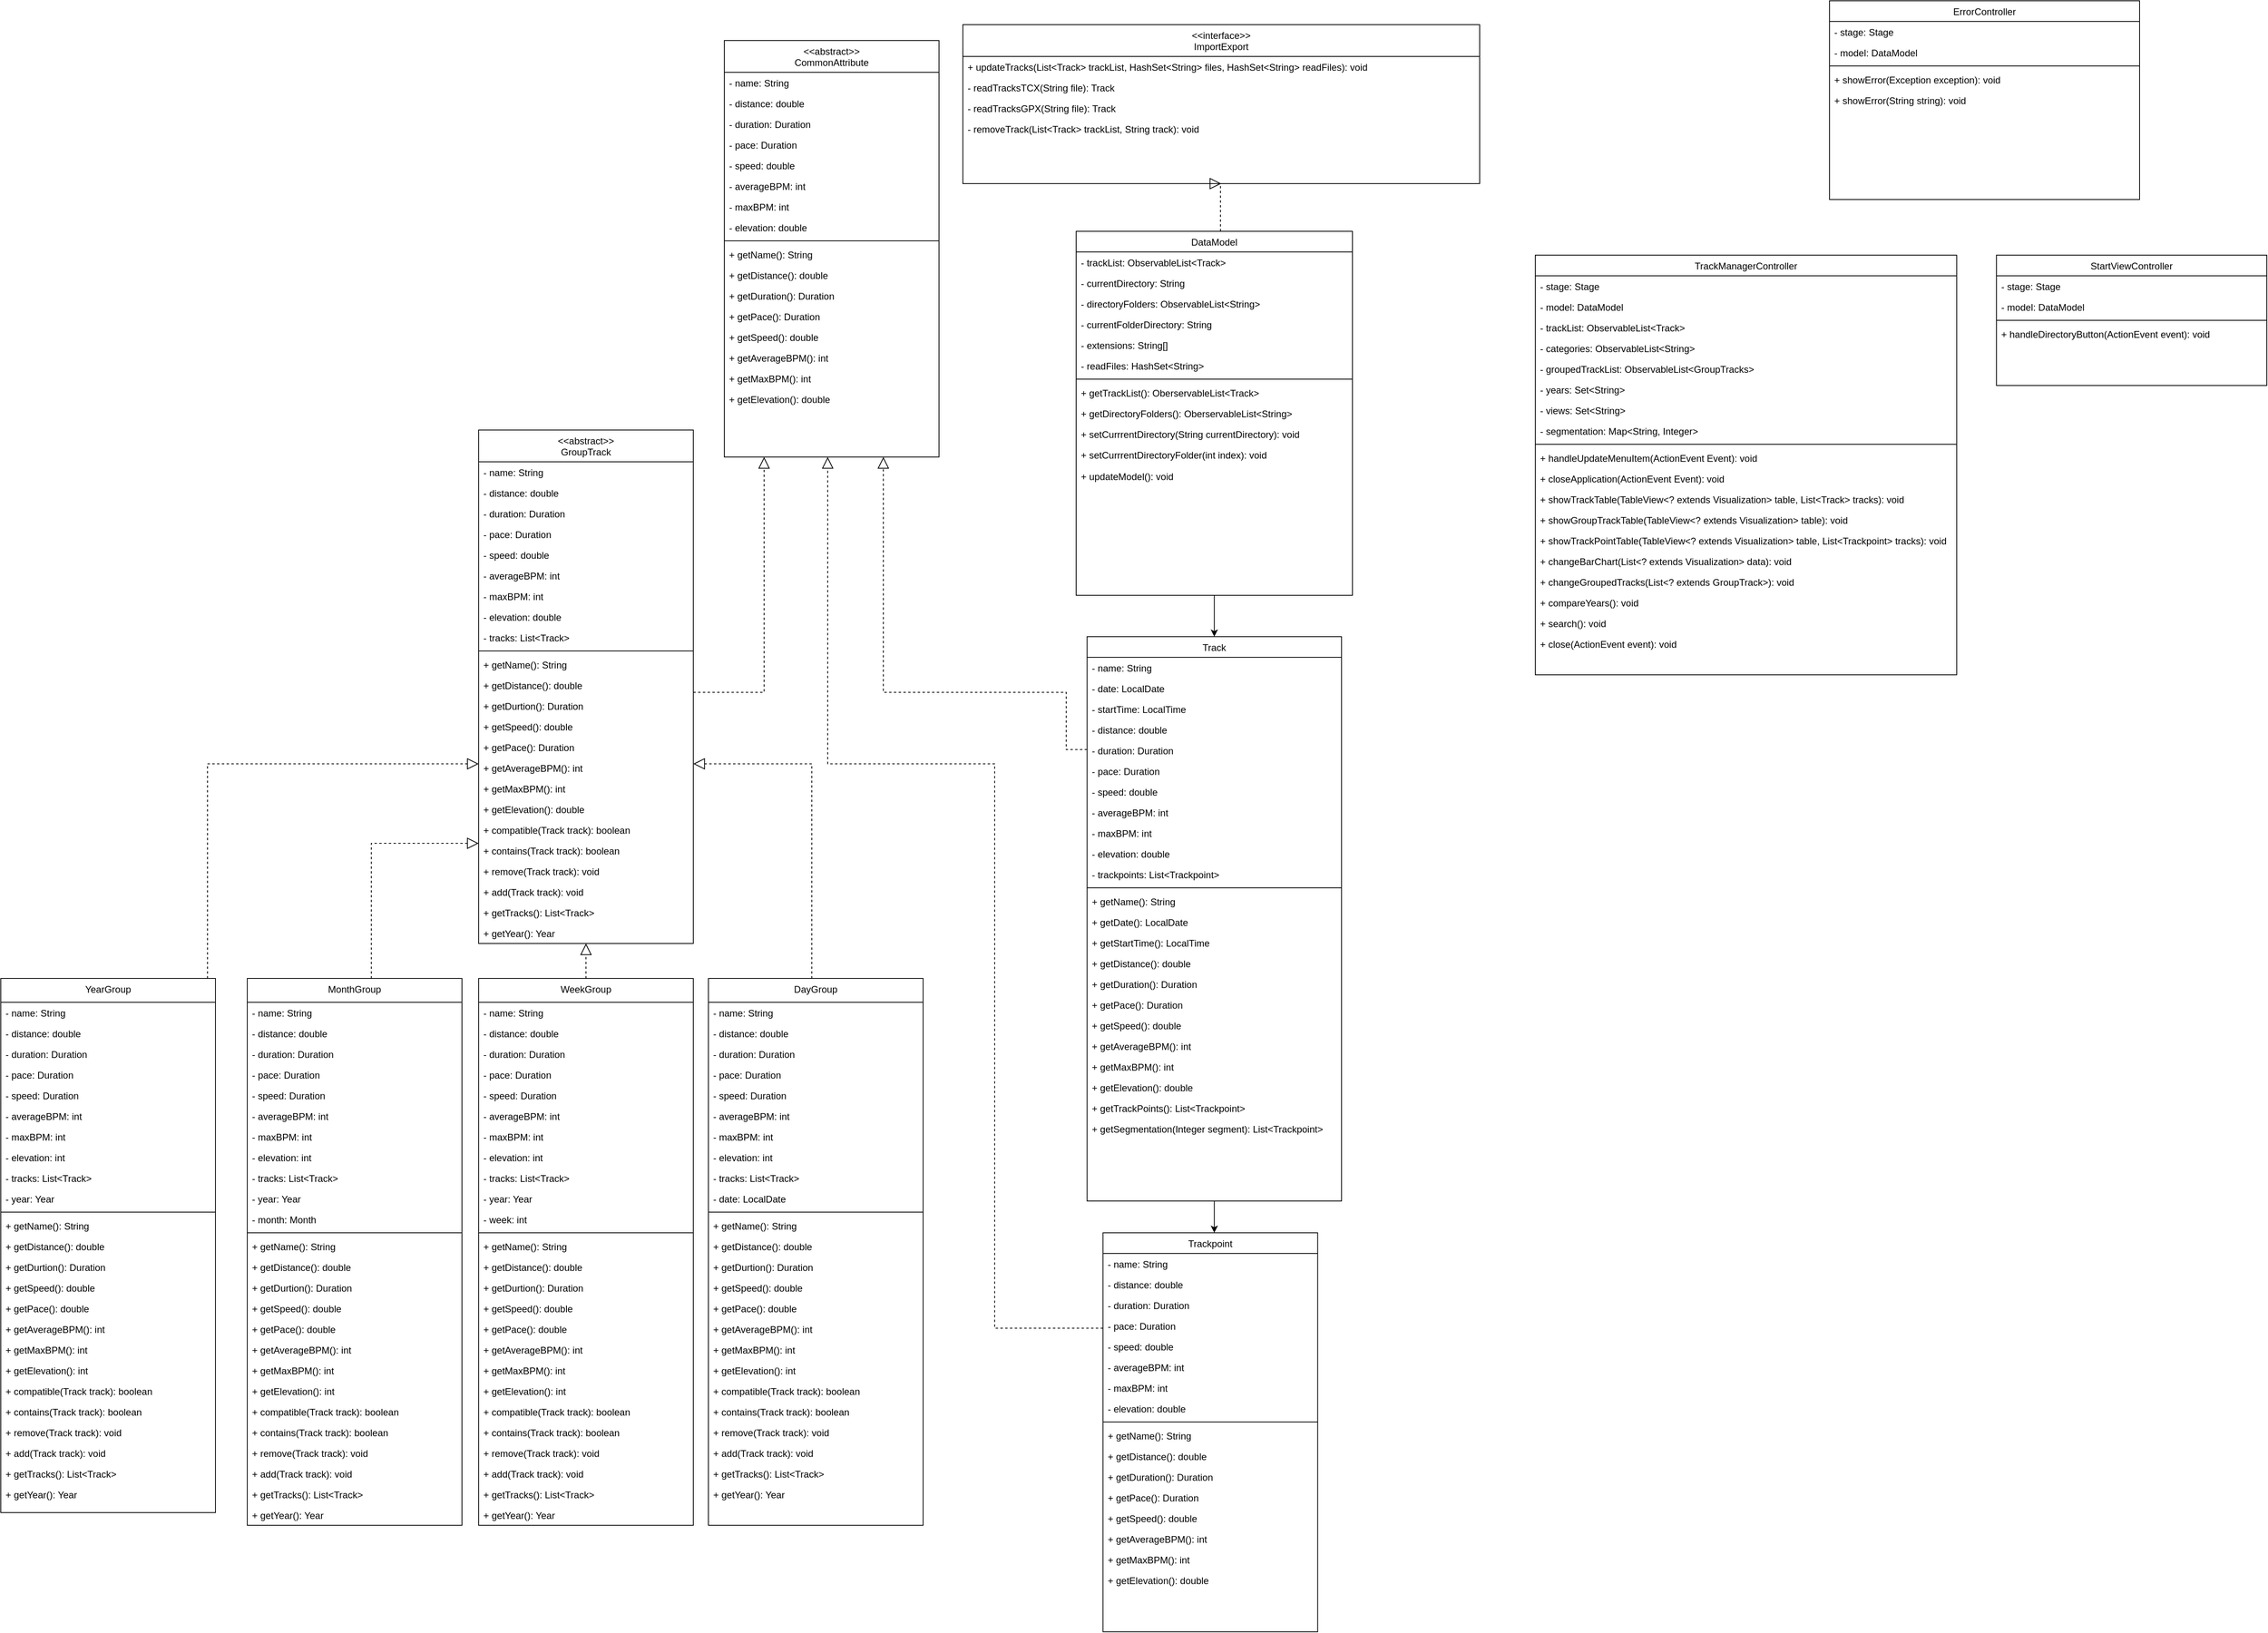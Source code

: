 <mxfile version="15.4.0" type="device"><diagram id="C5RBs43oDa-KdzZeNtuy" name="Page-1"><mxGraphModel dx="4814" dy="2649" grid="1" gridSize="10" guides="1" tooltips="1" connect="1" arrows="1" fold="1" page="1" pageScale="1" pageWidth="827" pageHeight="1169" math="0" shadow="0"><root><mxCell id="WIyWlLk6GJQsqaUBKTNV-0"/><mxCell id="WIyWlLk6GJQsqaUBKTNV-1" parent="WIyWlLk6GJQsqaUBKTNV-0"/><mxCell id="GKI4WkUb1ko8P8mEwnUb-16" value="" style="endArrow=classic;html=1;rounded=0;edgeStyle=orthogonalEdgeStyle;" parent="WIyWlLk6GJQsqaUBKTNV-1" source="byYnVlTXDnuGGs4ad_h4-22" target="byYnVlTXDnuGGs4ad_h4-13" edge="1"><mxGeometry width="50" height="50" relative="1" as="geometry"><mxPoint x="512.5" y="780" as="sourcePoint"/><mxPoint x="512.5" y="880" as="targetPoint"/><Array as="points"><mxPoint x="405" y="950"/><mxPoint x="405" y="950"/></Array></mxGeometry></mxCell><mxCell id="oJs2R1Kw1dQgqtF3YY46-23" style="edgeStyle=orthogonalEdgeStyle;rounded=0;orthogonalLoop=1;jettySize=auto;html=1;" parent="WIyWlLk6GJQsqaUBKTNV-1" source="oJs2R1Kw1dQgqtF3YY46-17" target="byYnVlTXDnuGGs4ad_h4-22" edge="1"><mxGeometry relative="1" as="geometry"><mxPoint x="512.517" y="330" as="targetPoint"/><Array as="points"><mxPoint x="436" y="500"/><mxPoint x="436" y="500"/></Array></mxGeometry></mxCell><mxCell id="oJs2R1Kw1dQgqtF3YY46-17" value="DataModel" style="swimlane;fontStyle=0;align=center;verticalAlign=top;childLayout=stackLayout;horizontal=1;startSize=26;horizontalStack=0;resizeParent=1;resizeLast=0;collapsible=1;marginBottom=0;rounded=0;shadow=0;strokeWidth=1;" parent="WIyWlLk6GJQsqaUBKTNV-1" vertex="1"><mxGeometry x="262.5" y="-10" width="347.5" height="458" as="geometry"><mxRectangle x="130" y="380" width="160" height="26" as="alternateBounds"/></mxGeometry></mxCell><mxCell id="oJs2R1Kw1dQgqtF3YY46-18" value="- trackList: ObservableList&lt;Track&gt;" style="text;align=left;verticalAlign=top;spacingLeft=4;spacingRight=4;overflow=hidden;rotatable=0;points=[[0,0.5],[1,0.5]];portConstraint=eastwest;" parent="oJs2R1Kw1dQgqtF3YY46-17" vertex="1"><mxGeometry y="26" width="347.5" height="26" as="geometry"/></mxCell><mxCell id="LNZTrZfbxGT2399MAhyZ-13" value="- currentDirectory: String" style="text;align=left;verticalAlign=top;spacingLeft=4;spacingRight=4;overflow=hidden;rotatable=0;points=[[0,0.5],[1,0.5]];portConstraint=eastwest;" parent="oJs2R1Kw1dQgqtF3YY46-17" vertex="1"><mxGeometry y="52" width="347.5" height="26" as="geometry"/></mxCell><mxCell id="siUrD6O5q-EBq1VcQi5k-1" value="- directoryFolders: ObservableList&lt;String&gt;" style="text;align=left;verticalAlign=top;spacingLeft=4;spacingRight=4;overflow=hidden;rotatable=0;points=[[0,0.5],[1,0.5]];portConstraint=eastwest;" parent="oJs2R1Kw1dQgqtF3YY46-17" vertex="1"><mxGeometry y="78" width="347.5" height="26" as="geometry"/></mxCell><mxCell id="siUrD6O5q-EBq1VcQi5k-0" value="- currentFolderDirectory: String" style="text;align=left;verticalAlign=top;spacingLeft=4;spacingRight=4;overflow=hidden;rotatable=0;points=[[0,0.5],[1,0.5]];portConstraint=eastwest;" parent="oJs2R1Kw1dQgqtF3YY46-17" vertex="1"><mxGeometry y="104" width="347.5" height="26" as="geometry"/></mxCell><mxCell id="siUrD6O5q-EBq1VcQi5k-2" value="- extensions: String[]" style="text;align=left;verticalAlign=top;spacingLeft=4;spacingRight=4;overflow=hidden;rotatable=0;points=[[0,0.5],[1,0.5]];portConstraint=eastwest;" parent="oJs2R1Kw1dQgqtF3YY46-17" vertex="1"><mxGeometry y="130" width="347.5" height="26" as="geometry"/></mxCell><mxCell id="LNZTrZfbxGT2399MAhyZ-32" value="- readFiles: HashSet&lt;String&gt;" style="text;align=left;verticalAlign=top;spacingLeft=4;spacingRight=4;overflow=hidden;rotatable=0;points=[[0,0.5],[1,0.5]];portConstraint=eastwest;" parent="oJs2R1Kw1dQgqtF3YY46-17" vertex="1"><mxGeometry y="156" width="347.5" height="26" as="geometry"/></mxCell><mxCell id="oJs2R1Kw1dQgqtF3YY46-20" value="" style="line;html=1;strokeWidth=1;align=left;verticalAlign=middle;spacingTop=-1;spacingLeft=3;spacingRight=3;rotatable=0;labelPosition=right;points=[];portConstraint=eastwest;" parent="oJs2R1Kw1dQgqtF3YY46-17" vertex="1"><mxGeometry y="182" width="347.5" height="8" as="geometry"/></mxCell><mxCell id="oJs2R1Kw1dQgqtF3YY46-21" value="+ getTrackList(): OberservableList&lt;Track&gt;" style="text;align=left;verticalAlign=top;spacingLeft=4;spacingRight=4;overflow=hidden;rotatable=0;points=[[0,0.5],[1,0.5]];portConstraint=eastwest;fontStyle=0" parent="oJs2R1Kw1dQgqtF3YY46-17" vertex="1"><mxGeometry y="190" width="347.5" height="26" as="geometry"/></mxCell><mxCell id="siUrD6O5q-EBq1VcQi5k-4" value="+ getDirectoryFolders(): OberservableList&lt;String&gt;" style="text;align=left;verticalAlign=top;spacingLeft=4;spacingRight=4;overflow=hidden;rotatable=0;points=[[0,0.5],[1,0.5]];portConstraint=eastwest;fontStyle=0" parent="oJs2R1Kw1dQgqtF3YY46-17" vertex="1"><mxGeometry y="216" width="347.5" height="26" as="geometry"/></mxCell><mxCell id="LNZTrZfbxGT2399MAhyZ-34" value="+ setCurrrentDirectory(String currentDirectory): void" style="text;align=left;verticalAlign=top;spacingLeft=4;spacingRight=4;overflow=hidden;rotatable=0;points=[[0,0.5],[1,0.5]];portConstraint=eastwest;fontStyle=0" parent="oJs2R1Kw1dQgqtF3YY46-17" vertex="1"><mxGeometry y="242" width="347.5" height="26" as="geometry"/></mxCell><mxCell id="siUrD6O5q-EBq1VcQi5k-3" value="+ setCurrrentDirectoryFolder(int index): void" style="text;align=left;verticalAlign=top;spacingLeft=4;spacingRight=4;overflow=hidden;rotatable=0;points=[[0,0.5],[1,0.5]];portConstraint=eastwest;fontStyle=0" parent="oJs2R1Kw1dQgqtF3YY46-17" vertex="1"><mxGeometry y="268" width="347.5" height="26" as="geometry"/></mxCell><mxCell id="LNZTrZfbxGT2399MAhyZ-36" value="+ updateModel(): void" style="text;align=left;verticalAlign=middle;spacingLeft=4;spacingRight=4;overflow=hidden;rotatable=0;points=[[0,0.5],[1,0.5]];portConstraint=eastwest;fontStyle=0" parent="oJs2R1Kw1dQgqtF3YY46-17" vertex="1"><mxGeometry y="294" width="347.5" height="28" as="geometry"/></mxCell><mxCell id="_LDxgEG28Nwi_zPnWh1z-15" value="&lt;&lt;interface&gt;&gt;&#10;ImportExport" style="swimlane;fontStyle=0;align=center;verticalAlign=top;childLayout=stackLayout;horizontal=1;startSize=40;horizontalStack=0;resizeParent=1;resizeLast=0;collapsible=1;marginBottom=0;rounded=0;shadow=0;strokeWidth=1;" parent="WIyWlLk6GJQsqaUBKTNV-1" vertex="1"><mxGeometry x="120" y="-270" width="650" height="200" as="geometry"><mxRectangle x="580" y="310" width="160" height="26" as="alternateBounds"/></mxGeometry></mxCell><mxCell id="_LDxgEG28Nwi_zPnWh1z-24" value="+ updateTracks(List&lt;Track&gt; trackList, HashSet&lt;String&gt; files, HashSet&lt;String&gt; readFiles): void" style="text;align=left;verticalAlign=top;spacingLeft=4;spacingRight=4;overflow=hidden;rotatable=0;points=[[0,0.5],[1,0.5]];portConstraint=eastwest;" parent="_LDxgEG28Nwi_zPnWh1z-15" vertex="1"><mxGeometry y="40" width="650" height="26" as="geometry"/></mxCell><mxCell id="_LDxgEG28Nwi_zPnWh1z-17" value="- readTracksTCX(String file): Track" style="text;align=left;verticalAlign=top;spacingLeft=4;spacingRight=4;overflow=hidden;rotatable=0;points=[[0,0.5],[1,0.5]];portConstraint=eastwest;" parent="_LDxgEG28Nwi_zPnWh1z-15" vertex="1"><mxGeometry y="66" width="650" height="26" as="geometry"/></mxCell><mxCell id="_LDxgEG28Nwi_zPnWh1z-19" value="- readTracksGPX(String file): Track" style="text;align=left;verticalAlign=top;spacingLeft=4;spacingRight=4;overflow=hidden;rotatable=0;points=[[0,0.5],[1,0.5]];portConstraint=eastwest;" parent="_LDxgEG28Nwi_zPnWh1z-15" vertex="1"><mxGeometry y="92" width="650" height="26" as="geometry"/></mxCell><mxCell id="2fHqJ36CcU6YwNAi6AEC-0" value="- removeTrack(List&lt;Track&gt; trackList, String track): void" style="text;align=left;verticalAlign=top;spacingLeft=4;spacingRight=4;overflow=hidden;rotatable=0;points=[[0,0.5],[1,0.5]];portConstraint=eastwest;" vertex="1" parent="_LDxgEG28Nwi_zPnWh1z-15"><mxGeometry y="118" width="650" height="26" as="geometry"/></mxCell><mxCell id="_LDxgEG28Nwi_zPnWh1z-26" value="" style="endArrow=block;dashed=1;endFill=0;endSize=12;html=1;rounded=0;edgeStyle=orthogonalEdgeStyle;entryX=0.5;entryY=1;entryDx=0;entryDy=0;" parent="WIyWlLk6GJQsqaUBKTNV-1" source="oJs2R1Kw1dQgqtF3YY46-17" target="_LDxgEG28Nwi_zPnWh1z-15" edge="1"><mxGeometry width="160" relative="1" as="geometry"><mxPoint x="480" y="40" as="sourcePoint"/><mxPoint x="640" y="40" as="targetPoint"/><Array as="points"><mxPoint x="444" y="-40"/><mxPoint x="444" y="-40"/></Array></mxGeometry></mxCell><mxCell id="byYnVlTXDnuGGs4ad_h4-13" value="Trackpoint" style="swimlane;fontStyle=0;align=center;verticalAlign=top;childLayout=stackLayout;horizontal=1;startSize=26;horizontalStack=0;resizeParent=1;resizeLast=0;collapsible=1;marginBottom=0;rounded=0;shadow=0;strokeWidth=1;" parent="WIyWlLk6GJQsqaUBKTNV-1" vertex="1"><mxGeometry x="296.25" y="1250" width="270" height="502" as="geometry"><mxRectangle x="130" y="380" width="160" height="26" as="alternateBounds"/></mxGeometry></mxCell><mxCell id="saVoV1EvRjEJ-XCsJS2t-67" value="- name: String" style="text;align=left;verticalAlign=top;spacingLeft=4;spacingRight=4;overflow=hidden;rotatable=0;points=[[0,0.5],[1,0.5]];portConstraint=eastwest;" parent="byYnVlTXDnuGGs4ad_h4-13" vertex="1"><mxGeometry y="26" width="270" height="26" as="geometry"/></mxCell><mxCell id="byYnVlTXDnuGGs4ad_h4-14" value="- distance: double" style="text;align=left;verticalAlign=top;spacingLeft=4;spacingRight=4;overflow=hidden;rotatable=0;points=[[0,0.5],[1,0.5]];portConstraint=eastwest;" parent="byYnVlTXDnuGGs4ad_h4-13" vertex="1"><mxGeometry y="52" width="270" height="26" as="geometry"/></mxCell><mxCell id="saVoV1EvRjEJ-XCsJS2t-70" value="- duration: Duration" style="text;align=left;verticalAlign=top;spacingLeft=4;spacingRight=4;overflow=hidden;rotatable=0;points=[[0,0.5],[1,0.5]];portConstraint=eastwest;" parent="byYnVlTXDnuGGs4ad_h4-13" vertex="1"><mxGeometry y="78" width="270" height="26" as="geometry"/></mxCell><mxCell id="saVoV1EvRjEJ-XCsJS2t-71" value="- pace: Duration" style="text;align=left;verticalAlign=top;spacingLeft=4;spacingRight=4;overflow=hidden;rotatable=0;points=[[0,0.5],[1,0.5]];portConstraint=eastwest;" parent="byYnVlTXDnuGGs4ad_h4-13" vertex="1"><mxGeometry y="104" width="270" height="26" as="geometry"/></mxCell><mxCell id="byYnVlTXDnuGGs4ad_h4-20" value="- speed: double" style="text;align=left;verticalAlign=top;spacingLeft=4;spacingRight=4;overflow=hidden;rotatable=0;points=[[0,0.5],[1,0.5]];portConstraint=eastwest;" parent="byYnVlTXDnuGGs4ad_h4-13" vertex="1"><mxGeometry y="130" width="270" height="26" as="geometry"/></mxCell><mxCell id="LNZTrZfbxGT2399MAhyZ-7" value="- averageBPM: int" style="text;align=left;verticalAlign=top;spacingLeft=4;spacingRight=4;overflow=hidden;rotatable=0;points=[[0,0.5],[1,0.5]];portConstraint=eastwest;" parent="byYnVlTXDnuGGs4ad_h4-13" vertex="1"><mxGeometry y="156" width="270" height="26" as="geometry"/></mxCell><mxCell id="LNZTrZfbxGT2399MAhyZ-8" value="- maxBPM: int" style="text;align=left;verticalAlign=top;spacingLeft=4;spacingRight=4;overflow=hidden;rotatable=0;points=[[0,0.5],[1,0.5]];portConstraint=eastwest;" parent="byYnVlTXDnuGGs4ad_h4-13" vertex="1"><mxGeometry y="182" width="270" height="26" as="geometry"/></mxCell><mxCell id="LNZTrZfbxGT2399MAhyZ-9" value="- elevation: double" style="text;align=left;verticalAlign=top;spacingLeft=4;spacingRight=4;overflow=hidden;rotatable=0;points=[[0,0.5],[1,0.5]];portConstraint=eastwest;" parent="byYnVlTXDnuGGs4ad_h4-13" vertex="1"><mxGeometry y="208" width="270" height="26" as="geometry"/></mxCell><mxCell id="byYnVlTXDnuGGs4ad_h4-15" value="" style="line;html=1;strokeWidth=1;align=left;verticalAlign=middle;spacingTop=-1;spacingLeft=3;spacingRight=3;rotatable=0;labelPosition=right;points=[];portConstraint=eastwest;" parent="byYnVlTXDnuGGs4ad_h4-13" vertex="1"><mxGeometry y="234" width="270" height="8" as="geometry"/></mxCell><mxCell id="saVoV1EvRjEJ-XCsJS2t-100" value="+ getName(): String" style="text;align=left;verticalAlign=middle;spacingLeft=4;spacingRight=4;overflow=hidden;rotatable=0;points=[[0,0.5],[1,0.5]];portConstraint=eastwest;fontStyle=0" parent="byYnVlTXDnuGGs4ad_h4-13" vertex="1"><mxGeometry y="242" width="270" height="26" as="geometry"/></mxCell><mxCell id="byYnVlTXDnuGGs4ad_h4-16" value="+ getDistance(): double" style="text;align=left;verticalAlign=top;spacingLeft=4;spacingRight=4;overflow=hidden;rotatable=0;points=[[0,0.5],[1,0.5]];portConstraint=eastwest;fontStyle=0" parent="byYnVlTXDnuGGs4ad_h4-13" vertex="1"><mxGeometry y="268" width="270" height="26" as="geometry"/></mxCell><mxCell id="byYnVlTXDnuGGs4ad_h4-17" value="+ getDuration(): Duration" style="text;align=left;verticalAlign=top;spacingLeft=4;spacingRight=4;overflow=hidden;rotatable=0;points=[[0,0.5],[1,0.5]];portConstraint=eastwest;fontStyle=0" parent="byYnVlTXDnuGGs4ad_h4-13" vertex="1"><mxGeometry y="294" width="270" height="26" as="geometry"/></mxCell><mxCell id="byYnVlTXDnuGGs4ad_h4-19" value="+ getPace(): Duration" style="text;align=left;verticalAlign=middle;spacingLeft=4;spacingRight=4;overflow=hidden;rotatable=0;points=[[0,0.5],[1,0.5]];portConstraint=eastwest;fontStyle=0" parent="byYnVlTXDnuGGs4ad_h4-13" vertex="1"><mxGeometry y="320" width="270" height="26" as="geometry"/></mxCell><mxCell id="byYnVlTXDnuGGs4ad_h4-18" value="+ getSpeed(): double" style="text;align=left;verticalAlign=middle;spacingLeft=4;spacingRight=4;overflow=hidden;rotatable=0;points=[[0,0.5],[1,0.5]];portConstraint=eastwest;fontStyle=0" parent="byYnVlTXDnuGGs4ad_h4-13" vertex="1"><mxGeometry y="346" width="270" height="26" as="geometry"/></mxCell><mxCell id="LNZTrZfbxGT2399MAhyZ-10" value="+ getAverageBPM(): int" style="text;align=left;verticalAlign=middle;spacingLeft=4;spacingRight=4;overflow=hidden;rotatable=0;points=[[0,0.5],[1,0.5]];portConstraint=eastwest;fontStyle=0" parent="byYnVlTXDnuGGs4ad_h4-13" vertex="1"><mxGeometry y="372" width="270" height="26" as="geometry"/></mxCell><mxCell id="LNZTrZfbxGT2399MAhyZ-11" value="+ getMaxBPM(): int" style="text;align=left;verticalAlign=middle;spacingLeft=4;spacingRight=4;overflow=hidden;rotatable=0;points=[[0,0.5],[1,0.5]];portConstraint=eastwest;fontStyle=0" parent="byYnVlTXDnuGGs4ad_h4-13" vertex="1"><mxGeometry y="398" width="270" height="26" as="geometry"/></mxCell><mxCell id="LNZTrZfbxGT2399MAhyZ-12" value="+ getElevation(): double" style="text;align=left;verticalAlign=middle;spacingLeft=4;spacingRight=4;overflow=hidden;rotatable=0;points=[[0,0.5],[1,0.5]];portConstraint=eastwest;fontStyle=0" parent="byYnVlTXDnuGGs4ad_h4-13" vertex="1"><mxGeometry y="424" width="270" height="26" as="geometry"/></mxCell><mxCell id="byYnVlTXDnuGGs4ad_h4-22" value="Track" style="swimlane;fontStyle=0;align=center;verticalAlign=top;childLayout=stackLayout;horizontal=1;startSize=26;horizontalStack=0;resizeParent=1;resizeLast=0;collapsible=1;marginBottom=0;rounded=0;shadow=0;strokeWidth=1;" parent="WIyWlLk6GJQsqaUBKTNV-1" vertex="1"><mxGeometry x="276.25" y="500" width="320" height="710" as="geometry"><mxRectangle x="130" y="380" width="160" height="26" as="alternateBounds"/></mxGeometry></mxCell><mxCell id="byYnVlTXDnuGGs4ad_h4-30" value="- name: String" style="text;align=left;verticalAlign=top;spacingLeft=4;spacingRight=4;overflow=hidden;rotatable=0;points=[[0,0.5],[1,0.5]];portConstraint=eastwest;" parent="byYnVlTXDnuGGs4ad_h4-22" vertex="1"><mxGeometry y="26" width="320" height="26" as="geometry"/></mxCell><mxCell id="byYnVlTXDnuGGs4ad_h4-31" value="- date: LocalDate" style="text;align=left;verticalAlign=top;spacingLeft=4;spacingRight=4;overflow=hidden;rotatable=0;points=[[0,0.5],[1,0.5]];portConstraint=eastwest;" parent="byYnVlTXDnuGGs4ad_h4-22" vertex="1"><mxGeometry y="52" width="320" height="26" as="geometry"/></mxCell><mxCell id="saVoV1EvRjEJ-XCsJS2t-72" value="- startTime: LocalTime" style="text;align=left;verticalAlign=top;spacingLeft=4;spacingRight=4;overflow=hidden;rotatable=0;points=[[0,0.5],[1,0.5]];portConstraint=eastwest;" parent="byYnVlTXDnuGGs4ad_h4-22" vertex="1"><mxGeometry y="78" width="320" height="26" as="geometry"/></mxCell><mxCell id="saVoV1EvRjEJ-XCsJS2t-73" value="- distance: double" style="text;align=left;verticalAlign=top;spacingLeft=4;spacingRight=4;overflow=hidden;rotatable=0;points=[[0,0.5],[1,0.5]];portConstraint=eastwest;" parent="byYnVlTXDnuGGs4ad_h4-22" vertex="1"><mxGeometry y="104" width="320" height="26" as="geometry"/></mxCell><mxCell id="saVoV1EvRjEJ-XCsJS2t-74" value="- duration: Duration" style="text;align=left;verticalAlign=top;spacingLeft=4;spacingRight=4;overflow=hidden;rotatable=0;points=[[0,0.5],[1,0.5]];portConstraint=eastwest;" parent="byYnVlTXDnuGGs4ad_h4-22" vertex="1"><mxGeometry y="130" width="320" height="26" as="geometry"/></mxCell><mxCell id="saVoV1EvRjEJ-XCsJS2t-75" value="- pace: Duration" style="text;align=left;verticalAlign=top;spacingLeft=4;spacingRight=4;overflow=hidden;rotatable=0;points=[[0,0.5],[1,0.5]];portConstraint=eastwest;" parent="byYnVlTXDnuGGs4ad_h4-22" vertex="1"><mxGeometry y="156" width="320" height="26" as="geometry"/></mxCell><mxCell id="WFYuRcUyYI_SEnEe3CdF-5" value="- speed: double" style="text;align=left;verticalAlign=top;spacingLeft=4;spacingRight=4;overflow=hidden;rotatable=0;points=[[0,0.5],[1,0.5]];portConstraint=eastwest;" parent="byYnVlTXDnuGGs4ad_h4-22" vertex="1"><mxGeometry y="182" width="320" height="26" as="geometry"/></mxCell><mxCell id="LNZTrZfbxGT2399MAhyZ-1" value="- averageBPM: int" style="text;align=left;verticalAlign=top;spacingLeft=4;spacingRight=4;overflow=hidden;rotatable=0;points=[[0,0.5],[1,0.5]];portConstraint=eastwest;" parent="byYnVlTXDnuGGs4ad_h4-22" vertex="1"><mxGeometry y="208" width="320" height="26" as="geometry"/></mxCell><mxCell id="LNZTrZfbxGT2399MAhyZ-2" value="- maxBPM: int" style="text;align=left;verticalAlign=top;spacingLeft=4;spacingRight=4;overflow=hidden;rotatable=0;points=[[0,0.5],[1,0.5]];portConstraint=eastwest;" parent="byYnVlTXDnuGGs4ad_h4-22" vertex="1"><mxGeometry y="234" width="320" height="26" as="geometry"/></mxCell><mxCell id="LNZTrZfbxGT2399MAhyZ-3" value="- elevation: double" style="text;align=left;verticalAlign=top;spacingLeft=4;spacingRight=4;overflow=hidden;rotatable=0;points=[[0,0.5],[1,0.5]];portConstraint=eastwest;" parent="byYnVlTXDnuGGs4ad_h4-22" vertex="1"><mxGeometry y="260" width="320" height="26" as="geometry"/></mxCell><mxCell id="_LDxgEG28Nwi_zPnWh1z-5" value="- trackpoints: List&lt;Trackpoint&gt;" style="text;align=left;verticalAlign=top;spacingLeft=4;spacingRight=4;overflow=hidden;rotatable=0;points=[[0,0.5],[1,0.5]];portConstraint=eastwest;" parent="byYnVlTXDnuGGs4ad_h4-22" vertex="1"><mxGeometry y="286" width="320" height="26" as="geometry"/></mxCell><mxCell id="byYnVlTXDnuGGs4ad_h4-24" value="" style="line;html=1;strokeWidth=1;align=left;verticalAlign=middle;spacingTop=-1;spacingLeft=3;spacingRight=3;rotatable=0;labelPosition=right;points=[];portConstraint=eastwest;" parent="byYnVlTXDnuGGs4ad_h4-22" vertex="1"><mxGeometry y="312" width="320" height="8" as="geometry"/></mxCell><mxCell id="byYnVlTXDnuGGs4ad_h4-34" value="+ getName(): String" style="text;align=left;verticalAlign=middle;spacingLeft=4;spacingRight=4;overflow=hidden;rotatable=0;points=[[0,0.5],[1,0.5]];portConstraint=eastwest;fontStyle=0" parent="byYnVlTXDnuGGs4ad_h4-22" vertex="1"><mxGeometry y="320" width="320" height="26" as="geometry"/></mxCell><mxCell id="byYnVlTXDnuGGs4ad_h4-28" value="+ getDate(): LocalDate" style="text;align=left;verticalAlign=middle;spacingLeft=4;spacingRight=4;overflow=hidden;rotatable=0;points=[[0,0.5],[1,0.5]];portConstraint=eastwest;fontStyle=0" parent="byYnVlTXDnuGGs4ad_h4-22" vertex="1"><mxGeometry y="346" width="320" height="26" as="geometry"/></mxCell><mxCell id="saVoV1EvRjEJ-XCsJS2t-6" value="+ getStartTime(): LocalTime" style="text;align=left;verticalAlign=middle;spacingLeft=4;spacingRight=4;overflow=hidden;rotatable=0;points=[[0,0.5],[1,0.5]];portConstraint=eastwest;fontStyle=0" parent="byYnVlTXDnuGGs4ad_h4-22" vertex="1"><mxGeometry y="372" width="320" height="26" as="geometry"/></mxCell><mxCell id="byYnVlTXDnuGGs4ad_h4-36" value="+ getDistance(): double" style="text;align=left;verticalAlign=middle;spacingLeft=4;spacingRight=4;overflow=hidden;rotatable=0;points=[[0,0.5],[1,0.5]];portConstraint=eastwest;fontStyle=0" parent="byYnVlTXDnuGGs4ad_h4-22" vertex="1"><mxGeometry y="398" width="320" height="26" as="geometry"/></mxCell><mxCell id="saVoV1EvRjEJ-XCsJS2t-76" value="+ getDuration(): Duration" style="text;align=left;verticalAlign=middle;spacingLeft=4;spacingRight=4;overflow=hidden;rotatable=0;points=[[0,0.5],[1,0.5]];portConstraint=eastwest;fontStyle=0" parent="byYnVlTXDnuGGs4ad_h4-22" vertex="1"><mxGeometry y="424" width="320" height="26" as="geometry"/></mxCell><mxCell id="saVoV1EvRjEJ-XCsJS2t-77" value="+ getPace(): Duration" style="text;align=left;verticalAlign=middle;spacingLeft=4;spacingRight=4;overflow=hidden;rotatable=0;points=[[0,0.5],[1,0.5]];portConstraint=eastwest;fontStyle=0" parent="byYnVlTXDnuGGs4ad_h4-22" vertex="1"><mxGeometry y="450" width="320" height="26" as="geometry"/></mxCell><mxCell id="byYnVlTXDnuGGs4ad_h4-35" value="+ getSpeed(): double" style="text;align=left;verticalAlign=middle;spacingLeft=4;spacingRight=4;overflow=hidden;rotatable=0;points=[[0,0.5],[1,0.5]];portConstraint=eastwest;fontStyle=0" parent="byYnVlTXDnuGGs4ad_h4-22" vertex="1"><mxGeometry y="476" width="320" height="26" as="geometry"/></mxCell><mxCell id="LNZTrZfbxGT2399MAhyZ-4" value="+ getAverageBPM(): int" style="text;align=left;verticalAlign=middle;spacingLeft=4;spacingRight=4;overflow=hidden;rotatable=0;points=[[0,0.5],[1,0.5]];portConstraint=eastwest;fontStyle=0" parent="byYnVlTXDnuGGs4ad_h4-22" vertex="1"><mxGeometry y="502" width="320" height="26" as="geometry"/></mxCell><mxCell id="LNZTrZfbxGT2399MAhyZ-5" value="+ getMaxBPM(): int" style="text;align=left;verticalAlign=middle;spacingLeft=4;spacingRight=4;overflow=hidden;rotatable=0;points=[[0,0.5],[1,0.5]];portConstraint=eastwest;fontStyle=0" parent="byYnVlTXDnuGGs4ad_h4-22" vertex="1"><mxGeometry y="528" width="320" height="26" as="geometry"/></mxCell><mxCell id="LNZTrZfbxGT2399MAhyZ-6" value="+ getElevation(): double" style="text;align=left;verticalAlign=middle;spacingLeft=4;spacingRight=4;overflow=hidden;rotatable=0;points=[[0,0.5],[1,0.5]];portConstraint=eastwest;fontStyle=0" parent="byYnVlTXDnuGGs4ad_h4-22" vertex="1"><mxGeometry y="554" width="320" height="26" as="geometry"/></mxCell><mxCell id="byYnVlTXDnuGGs4ad_h4-37" value="+ getTrackPoints(): List&lt;Trackpoint&gt;" style="text;align=left;verticalAlign=middle;spacingLeft=4;spacingRight=4;overflow=hidden;rotatable=0;points=[[0,0.5],[1,0.5]];portConstraint=eastwest;fontStyle=0" parent="byYnVlTXDnuGGs4ad_h4-22" vertex="1"><mxGeometry y="580" width="320" height="26" as="geometry"/></mxCell><mxCell id="WFYuRcUyYI_SEnEe3CdF-41" value="+ getSegmentation(Integer segment): List&lt;Trackpoint&gt;" style="text;align=left;verticalAlign=middle;spacingLeft=4;spacingRight=4;overflow=hidden;rotatable=0;points=[[0,0.5],[1,0.5]];portConstraint=eastwest;fontStyle=0" parent="byYnVlTXDnuGGs4ad_h4-22" vertex="1"><mxGeometry y="606" width="320" height="26" as="geometry"/></mxCell><mxCell id="byYnVlTXDnuGGs4ad_h4-59" value="TrackManagerController" style="swimlane;fontStyle=0;align=center;verticalAlign=top;childLayout=stackLayout;horizontal=1;startSize=26;horizontalStack=0;resizeParent=1;resizeLast=0;collapsible=1;marginBottom=0;rounded=0;shadow=0;strokeWidth=1;" parent="WIyWlLk6GJQsqaUBKTNV-1" vertex="1"><mxGeometry x="840" y="20" width="530" height="528" as="geometry"><mxRectangle x="130" y="380" width="160" height="26" as="alternateBounds"/></mxGeometry></mxCell><mxCell id="byYnVlTXDnuGGs4ad_h4-60" value="- stage: Stage" style="text;align=left;verticalAlign=top;spacingLeft=4;spacingRight=4;overflow=hidden;rotatable=0;points=[[0,0.5],[1,0.5]];portConstraint=eastwest;" parent="byYnVlTXDnuGGs4ad_h4-59" vertex="1"><mxGeometry y="26" width="530" height="26" as="geometry"/></mxCell><mxCell id="2aaxsOouiUvmAQ1jINV4-18" value="- model: DataModel" style="text;align=left;verticalAlign=top;spacingLeft=4;spacingRight=4;overflow=hidden;rotatable=0;points=[[0,0.5],[1,0.5]];portConstraint=eastwest;" parent="byYnVlTXDnuGGs4ad_h4-59" vertex="1"><mxGeometry y="52" width="530" height="26" as="geometry"/></mxCell><mxCell id="2aaxsOouiUvmAQ1jINV4-19" value="- trackList: ObservableList&lt;Track&gt;" style="text;align=left;verticalAlign=top;spacingLeft=4;spacingRight=4;overflow=hidden;rotatable=0;points=[[0,0.5],[1,0.5]];portConstraint=eastwest;" parent="byYnVlTXDnuGGs4ad_h4-59" vertex="1"><mxGeometry y="78" width="530" height="26" as="geometry"/></mxCell><mxCell id="siUrD6O5q-EBq1VcQi5k-6" value="- categories: ObservableList&lt;String&gt;" style="text;align=left;verticalAlign=top;spacingLeft=4;spacingRight=4;overflow=hidden;rotatable=0;points=[[0,0.5],[1,0.5]];portConstraint=eastwest;" parent="byYnVlTXDnuGGs4ad_h4-59" vertex="1"><mxGeometry y="104" width="530" height="26" as="geometry"/></mxCell><mxCell id="2aaxsOouiUvmAQ1jINV4-132" value="- groupedTrackList: ObservableList&lt;GroupTracks&gt;" style="text;align=left;verticalAlign=top;spacingLeft=4;spacingRight=4;overflow=hidden;rotatable=0;points=[[0,0.5],[1,0.5]];portConstraint=eastwest;" parent="byYnVlTXDnuGGs4ad_h4-59" vertex="1"><mxGeometry y="130" width="530" height="26" as="geometry"/></mxCell><mxCell id="2aaxsOouiUvmAQ1jINV4-135" value="- years: Set&lt;String&gt;" style="text;align=left;verticalAlign=top;spacingLeft=4;spacingRight=4;overflow=hidden;rotatable=0;points=[[0,0.5],[1,0.5]];portConstraint=eastwest;" parent="byYnVlTXDnuGGs4ad_h4-59" vertex="1"><mxGeometry y="156" width="530" height="26" as="geometry"/></mxCell><mxCell id="2aaxsOouiUvmAQ1jINV4-21" value="- views: Set&lt;String&gt;" style="text;align=left;verticalAlign=top;spacingLeft=4;spacingRight=4;overflow=hidden;rotatable=0;points=[[0,0.5],[1,0.5]];portConstraint=eastwest;" parent="byYnVlTXDnuGGs4ad_h4-59" vertex="1"><mxGeometry y="182" width="530" height="26" as="geometry"/></mxCell><mxCell id="byYnVlTXDnuGGs4ad_h4-61" value="- segmentation: Map&lt;String, Integer&gt;" style="text;align=left;verticalAlign=top;spacingLeft=4;spacingRight=4;overflow=hidden;rotatable=0;points=[[0,0.5],[1,0.5]];portConstraint=eastwest;" parent="byYnVlTXDnuGGs4ad_h4-59" vertex="1"><mxGeometry y="208" width="530" height="26" as="geometry"/></mxCell><mxCell id="byYnVlTXDnuGGs4ad_h4-62" value="" style="line;html=1;strokeWidth=1;align=left;verticalAlign=middle;spacingTop=-1;spacingLeft=3;spacingRight=3;rotatable=0;labelPosition=right;points=[];portConstraint=eastwest;" parent="byYnVlTXDnuGGs4ad_h4-59" vertex="1"><mxGeometry y="234" width="530" height="8" as="geometry"/></mxCell><mxCell id="WFYuRcUyYI_SEnEe3CdF-11" value="+ handleUpdateMenuItem(ActionEvent Event): void" style="text;align=left;verticalAlign=middle;spacingLeft=4;spacingRight=4;overflow=hidden;rotatable=0;points=[[0,0.5],[1,0.5]];portConstraint=eastwest;fontStyle=0" parent="byYnVlTXDnuGGs4ad_h4-59" vertex="1"><mxGeometry y="242" width="530" height="26" as="geometry"/></mxCell><mxCell id="WFYuRcUyYI_SEnEe3CdF-10" value="+ closeApplication(ActionEvent Event): void" style="text;align=left;verticalAlign=middle;spacingLeft=4;spacingRight=4;overflow=hidden;rotatable=0;points=[[0,0.5],[1,0.5]];portConstraint=eastwest;fontStyle=0" parent="byYnVlTXDnuGGs4ad_h4-59" vertex="1"><mxGeometry y="268" width="530" height="26" as="geometry"/></mxCell><mxCell id="byYnVlTXDnuGGs4ad_h4-63" value="+ showTrackTable(TableView&lt;? extends Visualization&gt; table, List&lt;Track&gt; tracks): void" style="text;align=left;verticalAlign=middle;spacingLeft=4;spacingRight=4;overflow=hidden;rotatable=0;points=[[0,0.5],[1,0.5]];portConstraint=eastwest;fontStyle=0" parent="byYnVlTXDnuGGs4ad_h4-59" vertex="1"><mxGeometry y="294" width="530" height="26" as="geometry"/></mxCell><mxCell id="saVoV1EvRjEJ-XCsJS2t-79" value="+ showGroupTrackTable(TableView&lt;? extends Visualization&gt; table): void" style="text;align=left;verticalAlign=middle;spacingLeft=4;spacingRight=4;overflow=hidden;rotatable=0;points=[[0,0.5],[1,0.5]];portConstraint=eastwest;fontStyle=0" parent="byYnVlTXDnuGGs4ad_h4-59" vertex="1"><mxGeometry y="320" width="530" height="26" as="geometry"/></mxCell><mxCell id="WFYuRcUyYI_SEnEe3CdF-9" value="+ showTrackPointTable(TableView&lt;? extends Visualization&gt; table, List&lt;Trackpoint&gt; tracks): void" style="text;align=left;verticalAlign=middle;spacingLeft=4;spacingRight=4;overflow=hidden;rotatable=0;points=[[0,0.5],[1,0.5]];portConstraint=eastwest;fontStyle=0" parent="byYnVlTXDnuGGs4ad_h4-59" vertex="1"><mxGeometry y="346" width="530" height="26" as="geometry"/></mxCell><mxCell id="2aaxsOouiUvmAQ1jINV4-22" value="+ changeBarChart(List&lt;? extends Visualization&gt; data): void" style="text;align=left;verticalAlign=middle;spacingLeft=4;spacingRight=4;overflow=hidden;rotatable=0;points=[[0,0.5],[1,0.5]];portConstraint=eastwest;fontStyle=0" parent="byYnVlTXDnuGGs4ad_h4-59" vertex="1"><mxGeometry y="372" width="530" height="26" as="geometry"/></mxCell><mxCell id="saVoV1EvRjEJ-XCsJS2t-109" value="+ changeGroupedTracks(List&lt;? extends GroupTrack&gt;): void" style="text;align=left;verticalAlign=middle;spacingLeft=4;spacingRight=4;overflow=hidden;rotatable=0;points=[[0,0.5],[1,0.5]];portConstraint=eastwest;fontStyle=0" parent="byYnVlTXDnuGGs4ad_h4-59" vertex="1"><mxGeometry y="398" width="530" height="26" as="geometry"/></mxCell><mxCell id="hyRfUl2hr99wRjCU8k1R-14" value="+ compareYears(): void" style="text;align=left;verticalAlign=middle;spacingLeft=4;spacingRight=4;overflow=hidden;rotatable=0;points=[[0,0.5],[1,0.5]];portConstraint=eastwest;fontStyle=0" parent="byYnVlTXDnuGGs4ad_h4-59" vertex="1"><mxGeometry y="424" width="530" height="26" as="geometry"/></mxCell><mxCell id="LNZTrZfbxGT2399MAhyZ-47" value="+ search(): void" style="text;align=left;verticalAlign=middle;spacingLeft=4;spacingRight=4;overflow=hidden;rotatable=0;points=[[0,0.5],[1,0.5]];portConstraint=eastwest;fontStyle=0" parent="byYnVlTXDnuGGs4ad_h4-59" vertex="1"><mxGeometry y="450" width="530" height="26" as="geometry"/></mxCell><mxCell id="2aaxsOouiUvmAQ1jINV4-136" value="+ close(ActionEvent event): void" style="text;align=left;verticalAlign=middle;spacingLeft=4;spacingRight=4;overflow=hidden;rotatable=0;points=[[0,0.5],[1,0.5]];portConstraint=eastwest;fontStyle=0" parent="byYnVlTXDnuGGs4ad_h4-59" vertex="1"><mxGeometry y="476" width="530" height="26" as="geometry"/></mxCell><mxCell id="WFYuRcUyYI_SEnEe3CdF-31" value="ErrorController" style="swimlane;fontStyle=0;align=center;verticalAlign=top;childLayout=stackLayout;horizontal=1;startSize=26;horizontalStack=0;resizeParent=1;resizeLast=0;collapsible=1;marginBottom=0;rounded=0;shadow=0;strokeWidth=1;" parent="WIyWlLk6GJQsqaUBKTNV-1" vertex="1"><mxGeometry x="1210" y="-300" width="390" height="250" as="geometry"><mxRectangle x="130" y="380" width="160" height="26" as="alternateBounds"/></mxGeometry></mxCell><mxCell id="WFYuRcUyYI_SEnEe3CdF-32" value="- stage: Stage" style="text;align=left;verticalAlign=top;spacingLeft=4;spacingRight=4;overflow=hidden;rotatable=0;points=[[0,0.5],[1,0.5]];portConstraint=eastwest;" parent="WFYuRcUyYI_SEnEe3CdF-31" vertex="1"><mxGeometry y="26" width="390" height="26" as="geometry"/></mxCell><mxCell id="WFYuRcUyYI_SEnEe3CdF-33" value="- model: DataModel" style="text;align=left;verticalAlign=top;spacingLeft=4;spacingRight=4;overflow=hidden;rotatable=0;points=[[0,0.5],[1,0.5]];portConstraint=eastwest;" parent="WFYuRcUyYI_SEnEe3CdF-31" vertex="1"><mxGeometry y="52" width="390" height="26" as="geometry"/></mxCell><mxCell id="WFYuRcUyYI_SEnEe3CdF-35" value="" style="line;html=1;strokeWidth=1;align=left;verticalAlign=middle;spacingTop=-1;spacingLeft=3;spacingRight=3;rotatable=0;labelPosition=right;points=[];portConstraint=eastwest;" parent="WFYuRcUyYI_SEnEe3CdF-31" vertex="1"><mxGeometry y="78" width="390" height="8" as="geometry"/></mxCell><mxCell id="WFYuRcUyYI_SEnEe3CdF-36" value="+ showError(Exception exception): void" style="text;align=left;verticalAlign=middle;spacingLeft=4;spacingRight=4;overflow=hidden;rotatable=0;points=[[0,0.5],[1,0.5]];portConstraint=eastwest;fontStyle=0" parent="WFYuRcUyYI_SEnEe3CdF-31" vertex="1"><mxGeometry y="86" width="390" height="26" as="geometry"/></mxCell><mxCell id="saVoV1EvRjEJ-XCsJS2t-107" value="+ showError(String string): void" style="text;align=left;verticalAlign=middle;spacingLeft=4;spacingRight=4;overflow=hidden;rotatable=0;points=[[0,0.5],[1,0.5]];portConstraint=eastwest;fontStyle=0" parent="WFYuRcUyYI_SEnEe3CdF-31" vertex="1"><mxGeometry y="112" width="390" height="26" as="geometry"/></mxCell><mxCell id="saVoV1EvRjEJ-XCsJS2t-16" value="" style="endArrow=block;dashed=1;endFill=0;endSize=12;html=1;rounded=0;edgeStyle=orthogonalEdgeStyle;" parent="WIyWlLk6GJQsqaUBKTNV-1" source="byYnVlTXDnuGGs4ad_h4-22" target="2fHqJ36CcU6YwNAi6AEC-1" edge="1"><mxGeometry width="160" relative="1" as="geometry"><mxPoint x="220.0" y="310" as="sourcePoint"/><mxPoint x="100" y="518" as="targetPoint"/><Array as="points"><mxPoint x="250" y="642"/><mxPoint x="250" y="570"/><mxPoint x="20" y="570"/></Array></mxGeometry></mxCell><mxCell id="saVoV1EvRjEJ-XCsJS2t-17" value="" style="endArrow=block;dashed=1;endFill=0;endSize=12;html=1;rounded=0;edgeStyle=orthogonalEdgeStyle;" parent="WIyWlLk6GJQsqaUBKTNV-1" source="byYnVlTXDnuGGs4ad_h4-13" target="2fHqJ36CcU6YwNAi6AEC-1" edge="1"><mxGeometry width="160" relative="1" as="geometry"><mxPoint x="230" y="682.0" as="sourcePoint"/><mxPoint x="20" y="518" as="targetPoint"/><Array as="points"><mxPoint x="160" y="1370"/><mxPoint x="160" y="660"/><mxPoint x="-50" y="660"/></Array></mxGeometry></mxCell><mxCell id="saVoV1EvRjEJ-XCsJS2t-18" value="" style="endArrow=block;dashed=1;endFill=0;endSize=12;html=1;rounded=0;edgeStyle=orthogonalEdgeStyle;" parent="WIyWlLk6GJQsqaUBKTNV-1" source="saVoV1EvRjEJ-XCsJS2t-20" target="2fHqJ36CcU6YwNAi6AEC-1" edge="1"><mxGeometry width="160" relative="1" as="geometry"><mxPoint x="-279.941" y="250" as="sourcePoint"/><mxPoint x="-50" y="518" as="targetPoint"/><Array as="points"><mxPoint x="-130" y="570"/></Array></mxGeometry></mxCell><mxCell id="saVoV1EvRjEJ-XCsJS2t-20" value="&lt;&lt;abstract&gt;&gt;&#10;GroupTrack" style="swimlane;fontStyle=0;align=center;verticalAlign=top;childLayout=stackLayout;horizontal=1;startSize=40;horizontalStack=0;resizeParent=1;resizeLast=0;collapsible=1;marginBottom=0;rounded=0;shadow=0;strokeWidth=1;" parent="WIyWlLk6GJQsqaUBKTNV-1" vertex="1"><mxGeometry x="-489" y="240" width="270" height="646" as="geometry"><mxRectangle x="130" y="380" width="160" height="26" as="alternateBounds"/></mxGeometry></mxCell><mxCell id="saVoV1EvRjEJ-XCsJS2t-40" value="- name: String" style="text;align=left;verticalAlign=top;spacingLeft=4;spacingRight=4;overflow=hidden;rotatable=0;points=[[0,0.5],[1,0.5]];portConstraint=eastwest;" parent="saVoV1EvRjEJ-XCsJS2t-20" vertex="1"><mxGeometry y="40" width="270" height="26" as="geometry"/></mxCell><mxCell id="saVoV1EvRjEJ-XCsJS2t-21" value="- distance: double" style="text;align=left;verticalAlign=top;spacingLeft=4;spacingRight=4;overflow=hidden;rotatable=0;points=[[0,0.5],[1,0.5]];portConstraint=eastwest;" parent="saVoV1EvRjEJ-XCsJS2t-20" vertex="1"><mxGeometry y="66" width="270" height="26" as="geometry"/></mxCell><mxCell id="saVoV1EvRjEJ-XCsJS2t-22" value="- duration: Duration" style="text;align=left;verticalAlign=top;spacingLeft=4;spacingRight=4;overflow=hidden;rotatable=0;points=[[0,0.5],[1,0.5]];portConstraint=eastwest;" parent="saVoV1EvRjEJ-XCsJS2t-20" vertex="1"><mxGeometry y="92" width="270" height="26" as="geometry"/></mxCell><mxCell id="saVoV1EvRjEJ-XCsJS2t-36" value="- pace: Duration" style="text;align=left;verticalAlign=top;spacingLeft=4;spacingRight=4;overflow=hidden;rotatable=0;points=[[0,0.5],[1,0.5]];portConstraint=eastwest;" parent="saVoV1EvRjEJ-XCsJS2t-20" vertex="1"><mxGeometry y="118" width="270" height="26" as="geometry"/></mxCell><mxCell id="saVoV1EvRjEJ-XCsJS2t-37" value="- speed: double" style="text;align=left;verticalAlign=top;spacingLeft=4;spacingRight=4;overflow=hidden;rotatable=0;points=[[0,0.5],[1,0.5]];portConstraint=eastwest;" parent="saVoV1EvRjEJ-XCsJS2t-20" vertex="1"><mxGeometry y="144" width="270" height="26" as="geometry"/></mxCell><mxCell id="LNZTrZfbxGT2399MAhyZ-39" value="- averageBPM: int" style="text;align=left;verticalAlign=top;spacingLeft=4;spacingRight=4;overflow=hidden;rotatable=0;points=[[0,0.5],[1,0.5]];portConstraint=eastwest;" parent="saVoV1EvRjEJ-XCsJS2t-20" vertex="1"><mxGeometry y="170" width="270" height="26" as="geometry"/></mxCell><mxCell id="LNZTrZfbxGT2399MAhyZ-40" value="- maxBPM: int" style="text;align=left;verticalAlign=top;spacingLeft=4;spacingRight=4;overflow=hidden;rotatable=0;points=[[0,0.5],[1,0.5]];portConstraint=eastwest;" parent="saVoV1EvRjEJ-XCsJS2t-20" vertex="1"><mxGeometry y="196" width="270" height="26" as="geometry"/></mxCell><mxCell id="LNZTrZfbxGT2399MAhyZ-38" value="- elevation: double" style="text;align=left;verticalAlign=top;spacingLeft=4;spacingRight=4;overflow=hidden;rotatable=0;points=[[0,0.5],[1,0.5]];portConstraint=eastwest;" parent="saVoV1EvRjEJ-XCsJS2t-20" vertex="1"><mxGeometry y="222" width="270" height="26" as="geometry"/></mxCell><mxCell id="saVoV1EvRjEJ-XCsJS2t-39" value="- tracks: List&lt;Track&gt;" style="text;align=left;verticalAlign=top;spacingLeft=4;spacingRight=4;overflow=hidden;rotatable=0;points=[[0,0.5],[1,0.5]];portConstraint=eastwest;" parent="saVoV1EvRjEJ-XCsJS2t-20" vertex="1"><mxGeometry y="248" width="270" height="26" as="geometry"/></mxCell><mxCell id="saVoV1EvRjEJ-XCsJS2t-23" value="" style="line;html=1;strokeWidth=1;align=left;verticalAlign=middle;spacingTop=-1;spacingLeft=3;spacingRight=3;rotatable=0;labelPosition=right;points=[];portConstraint=eastwest;" parent="saVoV1EvRjEJ-XCsJS2t-20" vertex="1"><mxGeometry y="274" width="270" height="8" as="geometry"/></mxCell><mxCell id="saVoV1EvRjEJ-XCsJS2t-88" value="+ getName(): String" style="text;align=left;verticalAlign=top;spacingLeft=4;spacingRight=4;overflow=hidden;rotatable=0;points=[[0,0.5],[1,0.5]];portConstraint=eastwest;fontStyle=0" parent="saVoV1EvRjEJ-XCsJS2t-20" vertex="1"><mxGeometry y="282" width="270" height="26" as="geometry"/></mxCell><mxCell id="saVoV1EvRjEJ-XCsJS2t-24" value="+ getDistance(): double" style="text;align=left;verticalAlign=top;spacingLeft=4;spacingRight=4;overflow=hidden;rotatable=0;points=[[0,0.5],[1,0.5]];portConstraint=eastwest;fontStyle=0" parent="saVoV1EvRjEJ-XCsJS2t-20" vertex="1"><mxGeometry y="308" width="270" height="26" as="geometry"/></mxCell><mxCell id="saVoV1EvRjEJ-XCsJS2t-25" value="+ getDurtion(): Duration" style="text;align=left;verticalAlign=top;spacingLeft=4;spacingRight=4;overflow=hidden;rotatable=0;points=[[0,0.5],[1,0.5]];portConstraint=eastwest;fontStyle=0" parent="saVoV1EvRjEJ-XCsJS2t-20" vertex="1"><mxGeometry y="334" width="270" height="26" as="geometry"/></mxCell><mxCell id="saVoV1EvRjEJ-XCsJS2t-26" value="+ getSpeed(): double" style="text;align=left;verticalAlign=middle;spacingLeft=4;spacingRight=4;overflow=hidden;rotatable=0;points=[[0,0.5],[1,0.5]];portConstraint=eastwest;fontStyle=0" parent="saVoV1EvRjEJ-XCsJS2t-20" vertex="1"><mxGeometry y="360" width="270" height="26" as="geometry"/></mxCell><mxCell id="LNZTrZfbxGT2399MAhyZ-41" value="+ getPace(): Duration" style="text;align=left;verticalAlign=middle;spacingLeft=4;spacingRight=4;overflow=hidden;rotatable=0;points=[[0,0.5],[1,0.5]];portConstraint=eastwest;fontStyle=0" parent="saVoV1EvRjEJ-XCsJS2t-20" vertex="1"><mxGeometry y="386" width="270" height="26" as="geometry"/></mxCell><mxCell id="LNZTrZfbxGT2399MAhyZ-42" value="+ getAverageBPM(): int" style="text;align=left;verticalAlign=middle;spacingLeft=4;spacingRight=4;overflow=hidden;rotatable=0;points=[[0,0.5],[1,0.5]];portConstraint=eastwest;fontStyle=0" parent="saVoV1EvRjEJ-XCsJS2t-20" vertex="1"><mxGeometry y="412" width="270" height="26" as="geometry"/></mxCell><mxCell id="LNZTrZfbxGT2399MAhyZ-43" value="+ getMaxBPM(): int" style="text;align=left;verticalAlign=middle;spacingLeft=4;spacingRight=4;overflow=hidden;rotatable=0;points=[[0,0.5],[1,0.5]];portConstraint=eastwest;fontStyle=0" parent="saVoV1EvRjEJ-XCsJS2t-20" vertex="1"><mxGeometry y="438" width="270" height="26" as="geometry"/></mxCell><mxCell id="saVoV1EvRjEJ-XCsJS2t-27" value="+ getElevation(): double" style="text;align=left;verticalAlign=middle;spacingLeft=4;spacingRight=4;overflow=hidden;rotatable=0;points=[[0,0.5],[1,0.5]];portConstraint=eastwest;fontStyle=0" parent="saVoV1EvRjEJ-XCsJS2t-20" vertex="1"><mxGeometry y="464" width="270" height="26" as="geometry"/></mxCell><mxCell id="saVoV1EvRjEJ-XCsJS2t-43" value="+ compatible(Track track): boolean" style="text;align=left;verticalAlign=middle;spacingLeft=4;spacingRight=4;overflow=hidden;rotatable=0;points=[[0,0.5],[1,0.5]];portConstraint=eastwest;fontStyle=0" parent="saVoV1EvRjEJ-XCsJS2t-20" vertex="1"><mxGeometry y="490" width="270" height="26" as="geometry"/></mxCell><mxCell id="saVoV1EvRjEJ-XCsJS2t-38" value="+ contains(Track track): boolean" style="text;align=left;verticalAlign=middle;spacingLeft=4;spacingRight=4;overflow=hidden;rotatable=0;points=[[0,0.5],[1,0.5]];portConstraint=eastwest;fontStyle=0" parent="saVoV1EvRjEJ-XCsJS2t-20" vertex="1"><mxGeometry y="516" width="270" height="26" as="geometry"/></mxCell><mxCell id="saVoV1EvRjEJ-XCsJS2t-41" value="+ remove(Track track): void" style="text;align=left;verticalAlign=middle;spacingLeft=4;spacingRight=4;overflow=hidden;rotatable=0;points=[[0,0.5],[1,0.5]];portConstraint=eastwest;fontStyle=0" parent="saVoV1EvRjEJ-XCsJS2t-20" vertex="1"><mxGeometry y="542" width="270" height="26" as="geometry"/></mxCell><mxCell id="saVoV1EvRjEJ-XCsJS2t-42" value="+ add(Track track): void" style="text;align=left;verticalAlign=middle;spacingLeft=4;spacingRight=4;overflow=hidden;rotatable=0;points=[[0,0.5],[1,0.5]];portConstraint=eastwest;fontStyle=0" parent="saVoV1EvRjEJ-XCsJS2t-20" vertex="1"><mxGeometry y="568" width="270" height="26" as="geometry"/></mxCell><mxCell id="saVoV1EvRjEJ-XCsJS2t-44" value="+ getTracks(): List&lt;Track&gt;" style="text;align=left;verticalAlign=middle;spacingLeft=4;spacingRight=4;overflow=hidden;rotatable=0;points=[[0,0.5],[1,0.5]];portConstraint=eastwest;fontStyle=0" parent="saVoV1EvRjEJ-XCsJS2t-20" vertex="1"><mxGeometry y="594" width="270" height="26" as="geometry"/></mxCell><mxCell id="O3cGr_5kO3i8o3RFAiJu-2" value="+ getYear(): Year" style="text;align=left;verticalAlign=middle;spacingLeft=4;spacingRight=4;overflow=hidden;rotatable=0;points=[[0,0.5],[1,0.5]];portConstraint=eastwest;fontStyle=0" parent="saVoV1EvRjEJ-XCsJS2t-20" vertex="1"><mxGeometry y="620" width="270" height="26" as="geometry"/></mxCell><mxCell id="saVoV1EvRjEJ-XCsJS2t-45" value="" style="endArrow=block;dashed=1;endFill=0;endSize=12;html=1;rounded=0;edgeStyle=orthogonalEdgeStyle;" parent="WIyWlLk6GJQsqaUBKTNV-1" source="2aaxsOouiUvmAQ1jINV4-49" target="saVoV1EvRjEJ-XCsJS2t-20" edge="1"><mxGeometry width="160" relative="1" as="geometry"><mxPoint x="-624" y="930" as="sourcePoint"/><mxPoint x="-480" y="543.5" as="targetPoint"/><Array as="points"><mxPoint x="-624" y="760"/></Array></mxGeometry></mxCell><mxCell id="saVoV1EvRjEJ-XCsJS2t-50" value="" style="endArrow=block;dashed=1;endFill=0;endSize=12;html=1;rounded=0;edgeStyle=orthogonalEdgeStyle;" parent="WIyWlLk6GJQsqaUBKTNV-1" source="2aaxsOouiUvmAQ1jINV4-23" target="saVoV1EvRjEJ-XCsJS2t-20" edge="1"><mxGeometry width="160" relative="1" as="geometry"><mxPoint x="-830.0" y="930" as="sourcePoint"/><mxPoint x="-280" y="690" as="targetPoint"/><Array as="points"><mxPoint x="-830" y="660"/></Array></mxGeometry></mxCell><mxCell id="saVoV1EvRjEJ-XCsJS2t-63" value="" style="endArrow=block;dashed=1;endFill=0;endSize=12;html=1;rounded=0;edgeStyle=orthogonalEdgeStyle;" parent="WIyWlLk6GJQsqaUBKTNV-1" source="2aaxsOouiUvmAQ1jINV4-76" target="saVoV1EvRjEJ-XCsJS2t-20" edge="1"><mxGeometry width="160" relative="1" as="geometry"><mxPoint x="-354" y="930" as="sourcePoint"/><mxPoint x="-275" y="690" as="targetPoint"/><Array as="points"/></mxGeometry></mxCell><mxCell id="saVoV1EvRjEJ-XCsJS2t-65" value="" style="endArrow=block;dashed=1;endFill=0;endSize=12;html=1;rounded=0;edgeStyle=orthogonalEdgeStyle;" parent="WIyWlLk6GJQsqaUBKTNV-1" source="2aaxsOouiUvmAQ1jINV4-105" target="saVoV1EvRjEJ-XCsJS2t-20" edge="1"><mxGeometry width="160" relative="1" as="geometry"><mxPoint x="-70.0" y="930" as="sourcePoint"/><mxPoint x="-85" y="671" as="targetPoint"/><Array as="points"><mxPoint x="-70" y="660"/></Array></mxGeometry></mxCell><mxCell id="2aaxsOouiUvmAQ1jINV4-0" value="StartViewController" style="swimlane;fontStyle=0;align=center;verticalAlign=top;childLayout=stackLayout;horizontal=1;startSize=26;horizontalStack=0;resizeParent=1;resizeLast=0;collapsible=1;marginBottom=0;rounded=0;shadow=0;strokeWidth=1;" parent="WIyWlLk6GJQsqaUBKTNV-1" vertex="1"><mxGeometry x="1420" y="20" width="340" height="164" as="geometry"><mxRectangle x="130" y="380" width="160" height="26" as="alternateBounds"/></mxGeometry></mxCell><mxCell id="2aaxsOouiUvmAQ1jINV4-1" value="- stage: Stage" style="text;align=left;verticalAlign=top;spacingLeft=4;spacingRight=4;overflow=hidden;rotatable=0;points=[[0,0.5],[1,0.5]];portConstraint=eastwest;" parent="2aaxsOouiUvmAQ1jINV4-0" vertex="1"><mxGeometry y="26" width="340" height="26" as="geometry"/></mxCell><mxCell id="2aaxsOouiUvmAQ1jINV4-2" value="- model: DataModel" style="text;align=left;verticalAlign=top;spacingLeft=4;spacingRight=4;overflow=hidden;rotatable=0;points=[[0,0.5],[1,0.5]];portConstraint=eastwest;" parent="2aaxsOouiUvmAQ1jINV4-0" vertex="1"><mxGeometry y="52" width="340" height="26" as="geometry"/></mxCell><mxCell id="2aaxsOouiUvmAQ1jINV4-3" value="" style="line;html=1;strokeWidth=1;align=left;verticalAlign=middle;spacingTop=-1;spacingLeft=3;spacingRight=3;rotatable=0;labelPosition=right;points=[];portConstraint=eastwest;" parent="2aaxsOouiUvmAQ1jINV4-0" vertex="1"><mxGeometry y="78" width="340" height="8" as="geometry"/></mxCell><mxCell id="2aaxsOouiUvmAQ1jINV4-12" value="+ handleDirectoryButton(ActionEvent event): void" style="text;align=left;verticalAlign=middle;spacingLeft=4;spacingRight=4;overflow=hidden;rotatable=0;points=[[0,0.5],[1,0.5]];portConstraint=eastwest;fontStyle=0" parent="2aaxsOouiUvmAQ1jINV4-0" vertex="1"><mxGeometry y="86" width="340" height="26" as="geometry"/></mxCell><mxCell id="2aaxsOouiUvmAQ1jINV4-23" value="YearGroup" style="swimlane;fontStyle=0;align=center;verticalAlign=top;childLayout=stackLayout;horizontal=1;startSize=30;horizontalStack=0;resizeParent=1;resizeLast=0;collapsible=1;marginBottom=0;rounded=0;shadow=0;strokeWidth=1;" parent="WIyWlLk6GJQsqaUBKTNV-1" vertex="1"><mxGeometry x="-1090" y="930" width="270" height="672" as="geometry"><mxRectangle x="130" y="380" width="160" height="26" as="alternateBounds"/></mxGeometry></mxCell><mxCell id="2aaxsOouiUvmAQ1jINV4-24" value="- name: String" style="text;align=left;verticalAlign=top;spacingLeft=4;spacingRight=4;overflow=hidden;rotatable=0;points=[[0,0.5],[1,0.5]];portConstraint=eastwest;" parent="2aaxsOouiUvmAQ1jINV4-23" vertex="1"><mxGeometry y="30" width="270" height="26" as="geometry"/></mxCell><mxCell id="2aaxsOouiUvmAQ1jINV4-25" value="- distance: double" style="text;align=left;verticalAlign=top;spacingLeft=4;spacingRight=4;overflow=hidden;rotatable=0;points=[[0,0.5],[1,0.5]];portConstraint=eastwest;" parent="2aaxsOouiUvmAQ1jINV4-23" vertex="1"><mxGeometry y="56" width="270" height="26" as="geometry"/></mxCell><mxCell id="2aaxsOouiUvmAQ1jINV4-26" value="- duration: Duration" style="text;align=left;verticalAlign=top;spacingLeft=4;spacingRight=4;overflow=hidden;rotatable=0;points=[[0,0.5],[1,0.5]];portConstraint=eastwest;" parent="2aaxsOouiUvmAQ1jINV4-23" vertex="1"><mxGeometry y="82" width="270" height="26" as="geometry"/></mxCell><mxCell id="2aaxsOouiUvmAQ1jINV4-27" value="- pace: Duration" style="text;align=left;verticalAlign=top;spacingLeft=4;spacingRight=4;overflow=hidden;rotatable=0;points=[[0,0.5],[1,0.5]];portConstraint=eastwest;" parent="2aaxsOouiUvmAQ1jINV4-23" vertex="1"><mxGeometry y="108" width="270" height="26" as="geometry"/></mxCell><mxCell id="2aaxsOouiUvmAQ1jINV4-28" value="- speed: Duration" style="text;align=left;verticalAlign=top;spacingLeft=4;spacingRight=4;overflow=hidden;rotatable=0;points=[[0,0.5],[1,0.5]];portConstraint=eastwest;" parent="2aaxsOouiUvmAQ1jINV4-23" vertex="1"><mxGeometry y="134" width="270" height="26" as="geometry"/></mxCell><mxCell id="2aaxsOouiUvmAQ1jINV4-29" value="- averageBPM: int" style="text;align=left;verticalAlign=top;spacingLeft=4;spacingRight=4;overflow=hidden;rotatable=0;points=[[0,0.5],[1,0.5]];portConstraint=eastwest;" parent="2aaxsOouiUvmAQ1jINV4-23" vertex="1"><mxGeometry y="160" width="270" height="26" as="geometry"/></mxCell><mxCell id="2aaxsOouiUvmAQ1jINV4-30" value="- maxBPM: int" style="text;align=left;verticalAlign=top;spacingLeft=4;spacingRight=4;overflow=hidden;rotatable=0;points=[[0,0.5],[1,0.5]];portConstraint=eastwest;" parent="2aaxsOouiUvmAQ1jINV4-23" vertex="1"><mxGeometry y="186" width="270" height="26" as="geometry"/></mxCell><mxCell id="2aaxsOouiUvmAQ1jINV4-31" value="- elevation: int" style="text;align=left;verticalAlign=top;spacingLeft=4;spacingRight=4;overflow=hidden;rotatable=0;points=[[0,0.5],[1,0.5]];portConstraint=eastwest;" parent="2aaxsOouiUvmAQ1jINV4-23" vertex="1"><mxGeometry y="212" width="270" height="26" as="geometry"/></mxCell><mxCell id="2aaxsOouiUvmAQ1jINV4-48" value="- tracks: List&lt;Track&gt;" style="text;align=left;verticalAlign=top;spacingLeft=4;spacingRight=4;overflow=hidden;rotatable=0;points=[[0,0.5],[1,0.5]];portConstraint=eastwest;" parent="2aaxsOouiUvmAQ1jINV4-23" vertex="1"><mxGeometry y="238" width="270" height="26" as="geometry"/></mxCell><mxCell id="2aaxsOouiUvmAQ1jINV4-32" value="- year: Year" style="text;align=left;verticalAlign=top;spacingLeft=4;spacingRight=4;overflow=hidden;rotatable=0;points=[[0,0.5],[1,0.5]];portConstraint=eastwest;" parent="2aaxsOouiUvmAQ1jINV4-23" vertex="1"><mxGeometry y="264" width="270" height="26" as="geometry"/></mxCell><mxCell id="2aaxsOouiUvmAQ1jINV4-33" value="" style="line;html=1;strokeWidth=1;align=left;verticalAlign=middle;spacingTop=-1;spacingLeft=3;spacingRight=3;rotatable=0;labelPosition=right;points=[];portConstraint=eastwest;" parent="2aaxsOouiUvmAQ1jINV4-23" vertex="1"><mxGeometry y="290" width="270" height="8" as="geometry"/></mxCell><mxCell id="2aaxsOouiUvmAQ1jINV4-34" value="+ getName(): String" style="text;align=left;verticalAlign=top;spacingLeft=4;spacingRight=4;overflow=hidden;rotatable=0;points=[[0,0.5],[1,0.5]];portConstraint=eastwest;fontStyle=0" parent="2aaxsOouiUvmAQ1jINV4-23" vertex="1"><mxGeometry y="298" width="270" height="26" as="geometry"/></mxCell><mxCell id="2aaxsOouiUvmAQ1jINV4-35" value="+ getDistance(): double" style="text;align=left;verticalAlign=top;spacingLeft=4;spacingRight=4;overflow=hidden;rotatable=0;points=[[0,0.5],[1,0.5]];portConstraint=eastwest;fontStyle=0" parent="2aaxsOouiUvmAQ1jINV4-23" vertex="1"><mxGeometry y="324" width="270" height="26" as="geometry"/></mxCell><mxCell id="2aaxsOouiUvmAQ1jINV4-36" value="+ getDurtion(): Duration" style="text;align=left;verticalAlign=top;spacingLeft=4;spacingRight=4;overflow=hidden;rotatable=0;points=[[0,0.5],[1,0.5]];portConstraint=eastwest;fontStyle=0" parent="2aaxsOouiUvmAQ1jINV4-23" vertex="1"><mxGeometry y="350" width="270" height="26" as="geometry"/></mxCell><mxCell id="2aaxsOouiUvmAQ1jINV4-37" value="+ getSpeed(): double" style="text;align=left;verticalAlign=middle;spacingLeft=4;spacingRight=4;overflow=hidden;rotatable=0;points=[[0,0.5],[1,0.5]];portConstraint=eastwest;fontStyle=0" parent="2aaxsOouiUvmAQ1jINV4-23" vertex="1"><mxGeometry y="376" width="270" height="26" as="geometry"/></mxCell><mxCell id="2aaxsOouiUvmAQ1jINV4-38" value="+ getPace(): double" style="text;align=left;verticalAlign=middle;spacingLeft=4;spacingRight=4;overflow=hidden;rotatable=0;points=[[0,0.5],[1,0.5]];portConstraint=eastwest;fontStyle=0" parent="2aaxsOouiUvmAQ1jINV4-23" vertex="1"><mxGeometry y="402" width="270" height="26" as="geometry"/></mxCell><mxCell id="2aaxsOouiUvmAQ1jINV4-39" value="+ getAverageBPM(): int" style="text;align=left;verticalAlign=middle;spacingLeft=4;spacingRight=4;overflow=hidden;rotatable=0;points=[[0,0.5],[1,0.5]];portConstraint=eastwest;fontStyle=0" parent="2aaxsOouiUvmAQ1jINV4-23" vertex="1"><mxGeometry y="428" width="270" height="26" as="geometry"/></mxCell><mxCell id="2aaxsOouiUvmAQ1jINV4-40" value="+ getMaxBPM(): int" style="text;align=left;verticalAlign=middle;spacingLeft=4;spacingRight=4;overflow=hidden;rotatable=0;points=[[0,0.5],[1,0.5]];portConstraint=eastwest;fontStyle=0" parent="2aaxsOouiUvmAQ1jINV4-23" vertex="1"><mxGeometry y="454" width="270" height="26" as="geometry"/></mxCell><mxCell id="2aaxsOouiUvmAQ1jINV4-41" value="+ getElevation(): int" style="text;align=left;verticalAlign=middle;spacingLeft=4;spacingRight=4;overflow=hidden;rotatable=0;points=[[0,0.5],[1,0.5]];portConstraint=eastwest;fontStyle=0" parent="2aaxsOouiUvmAQ1jINV4-23" vertex="1"><mxGeometry y="480" width="270" height="26" as="geometry"/></mxCell><mxCell id="2aaxsOouiUvmAQ1jINV4-42" value="+ compatible(Track track): boolean" style="text;align=left;verticalAlign=middle;spacingLeft=4;spacingRight=4;overflow=hidden;rotatable=0;points=[[0,0.5],[1,0.5]];portConstraint=eastwest;fontStyle=0" parent="2aaxsOouiUvmAQ1jINV4-23" vertex="1"><mxGeometry y="506" width="270" height="26" as="geometry"/></mxCell><mxCell id="2aaxsOouiUvmAQ1jINV4-43" value="+ contains(Track track): boolean" style="text;align=left;verticalAlign=middle;spacingLeft=4;spacingRight=4;overflow=hidden;rotatable=0;points=[[0,0.5],[1,0.5]];portConstraint=eastwest;fontStyle=0" parent="2aaxsOouiUvmAQ1jINV4-23" vertex="1"><mxGeometry y="532" width="270" height="26" as="geometry"/></mxCell><mxCell id="2aaxsOouiUvmAQ1jINV4-44" value="+ remove(Track track): void" style="text;align=left;verticalAlign=middle;spacingLeft=4;spacingRight=4;overflow=hidden;rotatable=0;points=[[0,0.5],[1,0.5]];portConstraint=eastwest;fontStyle=0" parent="2aaxsOouiUvmAQ1jINV4-23" vertex="1"><mxGeometry y="558" width="270" height="26" as="geometry"/></mxCell><mxCell id="2aaxsOouiUvmAQ1jINV4-45" value="+ add(Track track): void" style="text;align=left;verticalAlign=middle;spacingLeft=4;spacingRight=4;overflow=hidden;rotatable=0;points=[[0,0.5],[1,0.5]];portConstraint=eastwest;fontStyle=0" parent="2aaxsOouiUvmAQ1jINV4-23" vertex="1"><mxGeometry y="584" width="270" height="26" as="geometry"/></mxCell><mxCell id="2aaxsOouiUvmAQ1jINV4-46" value="+ getTracks(): List&lt;Track&gt;" style="text;align=left;verticalAlign=middle;spacingLeft=4;spacingRight=4;overflow=hidden;rotatable=0;points=[[0,0.5],[1,0.5]];portConstraint=eastwest;fontStyle=0" parent="2aaxsOouiUvmAQ1jINV4-23" vertex="1"><mxGeometry y="610" width="270" height="26" as="geometry"/></mxCell><mxCell id="2aaxsOouiUvmAQ1jINV4-47" value="+ getYear(): Year" style="text;align=left;verticalAlign=middle;spacingLeft=4;spacingRight=4;overflow=hidden;rotatable=0;points=[[0,0.5],[1,0.5]];portConstraint=eastwest;fontStyle=0" parent="2aaxsOouiUvmAQ1jINV4-23" vertex="1"><mxGeometry y="636" width="270" height="26" as="geometry"/></mxCell><mxCell id="2aaxsOouiUvmAQ1jINV4-49" value="MonthGroup" style="swimlane;fontStyle=0;align=center;verticalAlign=top;childLayout=stackLayout;horizontal=1;startSize=30;horizontalStack=0;resizeParent=1;resizeLast=0;collapsible=1;marginBottom=0;rounded=0;shadow=0;strokeWidth=1;" parent="WIyWlLk6GJQsqaUBKTNV-1" vertex="1"><mxGeometry x="-780" y="930" width="270" height="688" as="geometry"><mxRectangle x="130" y="380" width="160" height="26" as="alternateBounds"/></mxGeometry></mxCell><mxCell id="2aaxsOouiUvmAQ1jINV4-50" value="- name: String" style="text;align=left;verticalAlign=top;spacingLeft=4;spacingRight=4;overflow=hidden;rotatable=0;points=[[0,0.5],[1,0.5]];portConstraint=eastwest;" parent="2aaxsOouiUvmAQ1jINV4-49" vertex="1"><mxGeometry y="30" width="270" height="26" as="geometry"/></mxCell><mxCell id="2aaxsOouiUvmAQ1jINV4-51" value="- distance: double" style="text;align=left;verticalAlign=top;spacingLeft=4;spacingRight=4;overflow=hidden;rotatable=0;points=[[0,0.5],[1,0.5]];portConstraint=eastwest;" parent="2aaxsOouiUvmAQ1jINV4-49" vertex="1"><mxGeometry y="56" width="270" height="26" as="geometry"/></mxCell><mxCell id="2aaxsOouiUvmAQ1jINV4-52" value="- duration: Duration" style="text;align=left;verticalAlign=top;spacingLeft=4;spacingRight=4;overflow=hidden;rotatable=0;points=[[0,0.5],[1,0.5]];portConstraint=eastwest;" parent="2aaxsOouiUvmAQ1jINV4-49" vertex="1"><mxGeometry y="82" width="270" height="26" as="geometry"/></mxCell><mxCell id="2aaxsOouiUvmAQ1jINV4-53" value="- pace: Duration" style="text;align=left;verticalAlign=top;spacingLeft=4;spacingRight=4;overflow=hidden;rotatable=0;points=[[0,0.5],[1,0.5]];portConstraint=eastwest;" parent="2aaxsOouiUvmAQ1jINV4-49" vertex="1"><mxGeometry y="108" width="270" height="26" as="geometry"/></mxCell><mxCell id="2aaxsOouiUvmAQ1jINV4-54" value="- speed: Duration" style="text;align=left;verticalAlign=top;spacingLeft=4;spacingRight=4;overflow=hidden;rotatable=0;points=[[0,0.5],[1,0.5]];portConstraint=eastwest;" parent="2aaxsOouiUvmAQ1jINV4-49" vertex="1"><mxGeometry y="134" width="270" height="26" as="geometry"/></mxCell><mxCell id="2aaxsOouiUvmAQ1jINV4-55" value="- averageBPM: int" style="text;align=left;verticalAlign=top;spacingLeft=4;spacingRight=4;overflow=hidden;rotatable=0;points=[[0,0.5],[1,0.5]];portConstraint=eastwest;" parent="2aaxsOouiUvmAQ1jINV4-49" vertex="1"><mxGeometry y="160" width="270" height="26" as="geometry"/></mxCell><mxCell id="2aaxsOouiUvmAQ1jINV4-56" value="- maxBPM: int" style="text;align=left;verticalAlign=top;spacingLeft=4;spacingRight=4;overflow=hidden;rotatable=0;points=[[0,0.5],[1,0.5]];portConstraint=eastwest;" parent="2aaxsOouiUvmAQ1jINV4-49" vertex="1"><mxGeometry y="186" width="270" height="26" as="geometry"/></mxCell><mxCell id="2aaxsOouiUvmAQ1jINV4-57" value="- elevation: int" style="text;align=left;verticalAlign=top;spacingLeft=4;spacingRight=4;overflow=hidden;rotatable=0;points=[[0,0.5],[1,0.5]];portConstraint=eastwest;" parent="2aaxsOouiUvmAQ1jINV4-49" vertex="1"><mxGeometry y="212" width="270" height="26" as="geometry"/></mxCell><mxCell id="2aaxsOouiUvmAQ1jINV4-58" value="- tracks: List&lt;Track&gt;" style="text;align=left;verticalAlign=top;spacingLeft=4;spacingRight=4;overflow=hidden;rotatable=0;points=[[0,0.5],[1,0.5]];portConstraint=eastwest;" parent="2aaxsOouiUvmAQ1jINV4-49" vertex="1"><mxGeometry y="238" width="270" height="26" as="geometry"/></mxCell><mxCell id="2aaxsOouiUvmAQ1jINV4-59" value="- year: Year" style="text;align=left;verticalAlign=top;spacingLeft=4;spacingRight=4;overflow=hidden;rotatable=0;points=[[0,0.5],[1,0.5]];portConstraint=eastwest;" parent="2aaxsOouiUvmAQ1jINV4-49" vertex="1"><mxGeometry y="264" width="270" height="26" as="geometry"/></mxCell><mxCell id="2aaxsOouiUvmAQ1jINV4-75" value="- month: Month" style="text;align=left;verticalAlign=top;spacingLeft=4;spacingRight=4;overflow=hidden;rotatable=0;points=[[0,0.5],[1,0.5]];portConstraint=eastwest;" parent="2aaxsOouiUvmAQ1jINV4-49" vertex="1"><mxGeometry y="290" width="270" height="26" as="geometry"/></mxCell><mxCell id="2aaxsOouiUvmAQ1jINV4-60" value="" style="line;html=1;strokeWidth=1;align=left;verticalAlign=middle;spacingTop=-1;spacingLeft=3;spacingRight=3;rotatable=0;labelPosition=right;points=[];portConstraint=eastwest;" parent="2aaxsOouiUvmAQ1jINV4-49" vertex="1"><mxGeometry y="316" width="270" height="8" as="geometry"/></mxCell><mxCell id="2aaxsOouiUvmAQ1jINV4-61" value="+ getName(): String" style="text;align=left;verticalAlign=top;spacingLeft=4;spacingRight=4;overflow=hidden;rotatable=0;points=[[0,0.5],[1,0.5]];portConstraint=eastwest;fontStyle=0" parent="2aaxsOouiUvmAQ1jINV4-49" vertex="1"><mxGeometry y="324" width="270" height="26" as="geometry"/></mxCell><mxCell id="2aaxsOouiUvmAQ1jINV4-62" value="+ getDistance(): double" style="text;align=left;verticalAlign=top;spacingLeft=4;spacingRight=4;overflow=hidden;rotatable=0;points=[[0,0.5],[1,0.5]];portConstraint=eastwest;fontStyle=0" parent="2aaxsOouiUvmAQ1jINV4-49" vertex="1"><mxGeometry y="350" width="270" height="26" as="geometry"/></mxCell><mxCell id="2aaxsOouiUvmAQ1jINV4-63" value="+ getDurtion(): Duration" style="text;align=left;verticalAlign=top;spacingLeft=4;spacingRight=4;overflow=hidden;rotatable=0;points=[[0,0.5],[1,0.5]];portConstraint=eastwest;fontStyle=0" parent="2aaxsOouiUvmAQ1jINV4-49" vertex="1"><mxGeometry y="376" width="270" height="26" as="geometry"/></mxCell><mxCell id="2aaxsOouiUvmAQ1jINV4-64" value="+ getSpeed(): double" style="text;align=left;verticalAlign=middle;spacingLeft=4;spacingRight=4;overflow=hidden;rotatable=0;points=[[0,0.5],[1,0.5]];portConstraint=eastwest;fontStyle=0" parent="2aaxsOouiUvmAQ1jINV4-49" vertex="1"><mxGeometry y="402" width="270" height="26" as="geometry"/></mxCell><mxCell id="2aaxsOouiUvmAQ1jINV4-65" value="+ getPace(): double" style="text;align=left;verticalAlign=middle;spacingLeft=4;spacingRight=4;overflow=hidden;rotatable=0;points=[[0,0.5],[1,0.5]];portConstraint=eastwest;fontStyle=0" parent="2aaxsOouiUvmAQ1jINV4-49" vertex="1"><mxGeometry y="428" width="270" height="26" as="geometry"/></mxCell><mxCell id="2aaxsOouiUvmAQ1jINV4-66" value="+ getAverageBPM(): int" style="text;align=left;verticalAlign=middle;spacingLeft=4;spacingRight=4;overflow=hidden;rotatable=0;points=[[0,0.5],[1,0.5]];portConstraint=eastwest;fontStyle=0" parent="2aaxsOouiUvmAQ1jINV4-49" vertex="1"><mxGeometry y="454" width="270" height="26" as="geometry"/></mxCell><mxCell id="2aaxsOouiUvmAQ1jINV4-67" value="+ getMaxBPM(): int" style="text;align=left;verticalAlign=middle;spacingLeft=4;spacingRight=4;overflow=hidden;rotatable=0;points=[[0,0.5],[1,0.5]];portConstraint=eastwest;fontStyle=0" parent="2aaxsOouiUvmAQ1jINV4-49" vertex="1"><mxGeometry y="480" width="270" height="26" as="geometry"/></mxCell><mxCell id="2aaxsOouiUvmAQ1jINV4-68" value="+ getElevation(): int" style="text;align=left;verticalAlign=middle;spacingLeft=4;spacingRight=4;overflow=hidden;rotatable=0;points=[[0,0.5],[1,0.5]];portConstraint=eastwest;fontStyle=0" parent="2aaxsOouiUvmAQ1jINV4-49" vertex="1"><mxGeometry y="506" width="270" height="26" as="geometry"/></mxCell><mxCell id="2aaxsOouiUvmAQ1jINV4-69" value="+ compatible(Track track): boolean" style="text;align=left;verticalAlign=middle;spacingLeft=4;spacingRight=4;overflow=hidden;rotatable=0;points=[[0,0.5],[1,0.5]];portConstraint=eastwest;fontStyle=0" parent="2aaxsOouiUvmAQ1jINV4-49" vertex="1"><mxGeometry y="532" width="270" height="26" as="geometry"/></mxCell><mxCell id="2aaxsOouiUvmAQ1jINV4-70" value="+ contains(Track track): boolean" style="text;align=left;verticalAlign=middle;spacingLeft=4;spacingRight=4;overflow=hidden;rotatable=0;points=[[0,0.5],[1,0.5]];portConstraint=eastwest;fontStyle=0" parent="2aaxsOouiUvmAQ1jINV4-49" vertex="1"><mxGeometry y="558" width="270" height="26" as="geometry"/></mxCell><mxCell id="2aaxsOouiUvmAQ1jINV4-71" value="+ remove(Track track): void" style="text;align=left;verticalAlign=middle;spacingLeft=4;spacingRight=4;overflow=hidden;rotatable=0;points=[[0,0.5],[1,0.5]];portConstraint=eastwest;fontStyle=0" parent="2aaxsOouiUvmAQ1jINV4-49" vertex="1"><mxGeometry y="584" width="270" height="26" as="geometry"/></mxCell><mxCell id="2aaxsOouiUvmAQ1jINV4-72" value="+ add(Track track): void" style="text;align=left;verticalAlign=middle;spacingLeft=4;spacingRight=4;overflow=hidden;rotatable=0;points=[[0,0.5],[1,0.5]];portConstraint=eastwest;fontStyle=0" parent="2aaxsOouiUvmAQ1jINV4-49" vertex="1"><mxGeometry y="610" width="270" height="26" as="geometry"/></mxCell><mxCell id="2aaxsOouiUvmAQ1jINV4-73" value="+ getTracks(): List&lt;Track&gt;" style="text;align=left;verticalAlign=middle;spacingLeft=4;spacingRight=4;overflow=hidden;rotatable=0;points=[[0,0.5],[1,0.5]];portConstraint=eastwest;fontStyle=0" parent="2aaxsOouiUvmAQ1jINV4-49" vertex="1"><mxGeometry y="636" width="270" height="26" as="geometry"/></mxCell><mxCell id="2aaxsOouiUvmAQ1jINV4-74" value="+ getYear(): Year" style="text;align=left;verticalAlign=middle;spacingLeft=4;spacingRight=4;overflow=hidden;rotatable=0;points=[[0,0.5],[1,0.5]];portConstraint=eastwest;fontStyle=0" parent="2aaxsOouiUvmAQ1jINV4-49" vertex="1"><mxGeometry y="662" width="270" height="26" as="geometry"/></mxCell><mxCell id="2aaxsOouiUvmAQ1jINV4-76" value="WeekGroup" style="swimlane;fontStyle=0;align=center;verticalAlign=top;childLayout=stackLayout;horizontal=1;startSize=30;horizontalStack=0;resizeParent=1;resizeLast=0;collapsible=1;marginBottom=0;rounded=0;shadow=0;strokeWidth=1;" parent="WIyWlLk6GJQsqaUBKTNV-1" vertex="1"><mxGeometry x="-489" y="930" width="270" height="688" as="geometry"><mxRectangle x="130" y="380" width="160" height="26" as="alternateBounds"/></mxGeometry></mxCell><mxCell id="2aaxsOouiUvmAQ1jINV4-77" value="- name: String" style="text;align=left;verticalAlign=top;spacingLeft=4;spacingRight=4;overflow=hidden;rotatable=0;points=[[0,0.5],[1,0.5]];portConstraint=eastwest;" parent="2aaxsOouiUvmAQ1jINV4-76" vertex="1"><mxGeometry y="30" width="270" height="26" as="geometry"/></mxCell><mxCell id="2aaxsOouiUvmAQ1jINV4-78" value="- distance: double" style="text;align=left;verticalAlign=top;spacingLeft=4;spacingRight=4;overflow=hidden;rotatable=0;points=[[0,0.5],[1,0.5]];portConstraint=eastwest;" parent="2aaxsOouiUvmAQ1jINV4-76" vertex="1"><mxGeometry y="56" width="270" height="26" as="geometry"/></mxCell><mxCell id="2aaxsOouiUvmAQ1jINV4-79" value="- duration: Duration" style="text;align=left;verticalAlign=top;spacingLeft=4;spacingRight=4;overflow=hidden;rotatable=0;points=[[0,0.5],[1,0.5]];portConstraint=eastwest;" parent="2aaxsOouiUvmAQ1jINV4-76" vertex="1"><mxGeometry y="82" width="270" height="26" as="geometry"/></mxCell><mxCell id="2aaxsOouiUvmAQ1jINV4-80" value="- pace: Duration" style="text;align=left;verticalAlign=top;spacingLeft=4;spacingRight=4;overflow=hidden;rotatable=0;points=[[0,0.5],[1,0.5]];portConstraint=eastwest;" parent="2aaxsOouiUvmAQ1jINV4-76" vertex="1"><mxGeometry y="108" width="270" height="26" as="geometry"/></mxCell><mxCell id="2aaxsOouiUvmAQ1jINV4-81" value="- speed: Duration" style="text;align=left;verticalAlign=top;spacingLeft=4;spacingRight=4;overflow=hidden;rotatable=0;points=[[0,0.5],[1,0.5]];portConstraint=eastwest;" parent="2aaxsOouiUvmAQ1jINV4-76" vertex="1"><mxGeometry y="134" width="270" height="26" as="geometry"/></mxCell><mxCell id="2aaxsOouiUvmAQ1jINV4-82" value="- averageBPM: int" style="text;align=left;verticalAlign=top;spacingLeft=4;spacingRight=4;overflow=hidden;rotatable=0;points=[[0,0.5],[1,0.5]];portConstraint=eastwest;" parent="2aaxsOouiUvmAQ1jINV4-76" vertex="1"><mxGeometry y="160" width="270" height="26" as="geometry"/></mxCell><mxCell id="2aaxsOouiUvmAQ1jINV4-83" value="- maxBPM: int" style="text;align=left;verticalAlign=top;spacingLeft=4;spacingRight=4;overflow=hidden;rotatable=0;points=[[0,0.5],[1,0.5]];portConstraint=eastwest;" parent="2aaxsOouiUvmAQ1jINV4-76" vertex="1"><mxGeometry y="186" width="270" height="26" as="geometry"/></mxCell><mxCell id="2aaxsOouiUvmAQ1jINV4-84" value="- elevation: int" style="text;align=left;verticalAlign=top;spacingLeft=4;spacingRight=4;overflow=hidden;rotatable=0;points=[[0,0.5],[1,0.5]];portConstraint=eastwest;" parent="2aaxsOouiUvmAQ1jINV4-76" vertex="1"><mxGeometry y="212" width="270" height="26" as="geometry"/></mxCell><mxCell id="2aaxsOouiUvmAQ1jINV4-85" value="- tracks: List&lt;Track&gt;" style="text;align=left;verticalAlign=top;spacingLeft=4;spacingRight=4;overflow=hidden;rotatable=0;points=[[0,0.5],[1,0.5]];portConstraint=eastwest;" parent="2aaxsOouiUvmAQ1jINV4-76" vertex="1"><mxGeometry y="238" width="270" height="26" as="geometry"/></mxCell><mxCell id="2aaxsOouiUvmAQ1jINV4-86" value="- year: Year" style="text;align=left;verticalAlign=top;spacingLeft=4;spacingRight=4;overflow=hidden;rotatable=0;points=[[0,0.5],[1,0.5]];portConstraint=eastwest;" parent="2aaxsOouiUvmAQ1jINV4-76" vertex="1"><mxGeometry y="264" width="270" height="26" as="geometry"/></mxCell><mxCell id="2aaxsOouiUvmAQ1jINV4-87" value="- week: int" style="text;align=left;verticalAlign=top;spacingLeft=4;spacingRight=4;overflow=hidden;rotatable=0;points=[[0,0.5],[1,0.5]];portConstraint=eastwest;" parent="2aaxsOouiUvmAQ1jINV4-76" vertex="1"><mxGeometry y="290" width="270" height="26" as="geometry"/></mxCell><mxCell id="2aaxsOouiUvmAQ1jINV4-88" value="" style="line;html=1;strokeWidth=1;align=left;verticalAlign=middle;spacingTop=-1;spacingLeft=3;spacingRight=3;rotatable=0;labelPosition=right;points=[];portConstraint=eastwest;" parent="2aaxsOouiUvmAQ1jINV4-76" vertex="1"><mxGeometry y="316" width="270" height="8" as="geometry"/></mxCell><mxCell id="2aaxsOouiUvmAQ1jINV4-89" value="+ getName(): String" style="text;align=left;verticalAlign=top;spacingLeft=4;spacingRight=4;overflow=hidden;rotatable=0;points=[[0,0.5],[1,0.5]];portConstraint=eastwest;fontStyle=0" parent="2aaxsOouiUvmAQ1jINV4-76" vertex="1"><mxGeometry y="324" width="270" height="26" as="geometry"/></mxCell><mxCell id="2aaxsOouiUvmAQ1jINV4-90" value="+ getDistance(): double" style="text;align=left;verticalAlign=top;spacingLeft=4;spacingRight=4;overflow=hidden;rotatable=0;points=[[0,0.5],[1,0.5]];portConstraint=eastwest;fontStyle=0" parent="2aaxsOouiUvmAQ1jINV4-76" vertex="1"><mxGeometry y="350" width="270" height="26" as="geometry"/></mxCell><mxCell id="2aaxsOouiUvmAQ1jINV4-91" value="+ getDurtion(): Duration" style="text;align=left;verticalAlign=top;spacingLeft=4;spacingRight=4;overflow=hidden;rotatable=0;points=[[0,0.5],[1,0.5]];portConstraint=eastwest;fontStyle=0" parent="2aaxsOouiUvmAQ1jINV4-76" vertex="1"><mxGeometry y="376" width="270" height="26" as="geometry"/></mxCell><mxCell id="2aaxsOouiUvmAQ1jINV4-92" value="+ getSpeed(): double" style="text;align=left;verticalAlign=middle;spacingLeft=4;spacingRight=4;overflow=hidden;rotatable=0;points=[[0,0.5],[1,0.5]];portConstraint=eastwest;fontStyle=0" parent="2aaxsOouiUvmAQ1jINV4-76" vertex="1"><mxGeometry y="402" width="270" height="26" as="geometry"/></mxCell><mxCell id="2aaxsOouiUvmAQ1jINV4-93" value="+ getPace(): double" style="text;align=left;verticalAlign=middle;spacingLeft=4;spacingRight=4;overflow=hidden;rotatable=0;points=[[0,0.5],[1,0.5]];portConstraint=eastwest;fontStyle=0" parent="2aaxsOouiUvmAQ1jINV4-76" vertex="1"><mxGeometry y="428" width="270" height="26" as="geometry"/></mxCell><mxCell id="2aaxsOouiUvmAQ1jINV4-94" value="+ getAverageBPM(): int" style="text;align=left;verticalAlign=middle;spacingLeft=4;spacingRight=4;overflow=hidden;rotatable=0;points=[[0,0.5],[1,0.5]];portConstraint=eastwest;fontStyle=0" parent="2aaxsOouiUvmAQ1jINV4-76" vertex="1"><mxGeometry y="454" width="270" height="26" as="geometry"/></mxCell><mxCell id="2aaxsOouiUvmAQ1jINV4-95" value="+ getMaxBPM(): int" style="text;align=left;verticalAlign=middle;spacingLeft=4;spacingRight=4;overflow=hidden;rotatable=0;points=[[0,0.5],[1,0.5]];portConstraint=eastwest;fontStyle=0" parent="2aaxsOouiUvmAQ1jINV4-76" vertex="1"><mxGeometry y="480" width="270" height="26" as="geometry"/></mxCell><mxCell id="2aaxsOouiUvmAQ1jINV4-96" value="+ getElevation(): int" style="text;align=left;verticalAlign=middle;spacingLeft=4;spacingRight=4;overflow=hidden;rotatable=0;points=[[0,0.5],[1,0.5]];portConstraint=eastwest;fontStyle=0" parent="2aaxsOouiUvmAQ1jINV4-76" vertex="1"><mxGeometry y="506" width="270" height="26" as="geometry"/></mxCell><mxCell id="2aaxsOouiUvmAQ1jINV4-97" value="+ compatible(Track track): boolean" style="text;align=left;verticalAlign=middle;spacingLeft=4;spacingRight=4;overflow=hidden;rotatable=0;points=[[0,0.5],[1,0.5]];portConstraint=eastwest;fontStyle=0" parent="2aaxsOouiUvmAQ1jINV4-76" vertex="1"><mxGeometry y="532" width="270" height="26" as="geometry"/></mxCell><mxCell id="2aaxsOouiUvmAQ1jINV4-98" value="+ contains(Track track): boolean" style="text;align=left;verticalAlign=middle;spacingLeft=4;spacingRight=4;overflow=hidden;rotatable=0;points=[[0,0.5],[1,0.5]];portConstraint=eastwest;fontStyle=0" parent="2aaxsOouiUvmAQ1jINV4-76" vertex="1"><mxGeometry y="558" width="270" height="26" as="geometry"/></mxCell><mxCell id="2aaxsOouiUvmAQ1jINV4-99" value="+ remove(Track track): void" style="text;align=left;verticalAlign=middle;spacingLeft=4;spacingRight=4;overflow=hidden;rotatable=0;points=[[0,0.5],[1,0.5]];portConstraint=eastwest;fontStyle=0" parent="2aaxsOouiUvmAQ1jINV4-76" vertex="1"><mxGeometry y="584" width="270" height="26" as="geometry"/></mxCell><mxCell id="2aaxsOouiUvmAQ1jINV4-100" value="+ add(Track track): void" style="text;align=left;verticalAlign=middle;spacingLeft=4;spacingRight=4;overflow=hidden;rotatable=0;points=[[0,0.5],[1,0.5]];portConstraint=eastwest;fontStyle=0" parent="2aaxsOouiUvmAQ1jINV4-76" vertex="1"><mxGeometry y="610" width="270" height="26" as="geometry"/></mxCell><mxCell id="2aaxsOouiUvmAQ1jINV4-101" value="+ getTracks(): List&lt;Track&gt;" style="text;align=left;verticalAlign=middle;spacingLeft=4;spacingRight=4;overflow=hidden;rotatable=0;points=[[0,0.5],[1,0.5]];portConstraint=eastwest;fontStyle=0" parent="2aaxsOouiUvmAQ1jINV4-76" vertex="1"><mxGeometry y="636" width="270" height="26" as="geometry"/></mxCell><mxCell id="2aaxsOouiUvmAQ1jINV4-102" value="+ getYear(): Year" style="text;align=left;verticalAlign=middle;spacingLeft=4;spacingRight=4;overflow=hidden;rotatable=0;points=[[0,0.5],[1,0.5]];portConstraint=eastwest;fontStyle=0" parent="2aaxsOouiUvmAQ1jINV4-76" vertex="1"><mxGeometry y="662" width="270" height="26" as="geometry"/></mxCell><mxCell id="2aaxsOouiUvmAQ1jINV4-105" value="DayGroup" style="swimlane;fontStyle=0;align=center;verticalAlign=top;childLayout=stackLayout;horizontal=1;startSize=30;horizontalStack=0;resizeParent=1;resizeLast=0;collapsible=1;marginBottom=0;rounded=0;shadow=0;strokeWidth=1;" parent="WIyWlLk6GJQsqaUBKTNV-1" vertex="1"><mxGeometry x="-200" y="930" width="270" height="688" as="geometry"><mxRectangle x="130" y="380" width="160" height="26" as="alternateBounds"/></mxGeometry></mxCell><mxCell id="2aaxsOouiUvmAQ1jINV4-106" value="- name: String" style="text;align=left;verticalAlign=top;spacingLeft=4;spacingRight=4;overflow=hidden;rotatable=0;points=[[0,0.5],[1,0.5]];portConstraint=eastwest;" parent="2aaxsOouiUvmAQ1jINV4-105" vertex="1"><mxGeometry y="30" width="270" height="26" as="geometry"/></mxCell><mxCell id="2aaxsOouiUvmAQ1jINV4-107" value="- distance: double" style="text;align=left;verticalAlign=top;spacingLeft=4;spacingRight=4;overflow=hidden;rotatable=0;points=[[0,0.5],[1,0.5]];portConstraint=eastwest;" parent="2aaxsOouiUvmAQ1jINV4-105" vertex="1"><mxGeometry y="56" width="270" height="26" as="geometry"/></mxCell><mxCell id="2aaxsOouiUvmAQ1jINV4-108" value="- duration: Duration" style="text;align=left;verticalAlign=top;spacingLeft=4;spacingRight=4;overflow=hidden;rotatable=0;points=[[0,0.5],[1,0.5]];portConstraint=eastwest;" parent="2aaxsOouiUvmAQ1jINV4-105" vertex="1"><mxGeometry y="82" width="270" height="26" as="geometry"/></mxCell><mxCell id="2aaxsOouiUvmAQ1jINV4-109" value="- pace: Duration" style="text;align=left;verticalAlign=top;spacingLeft=4;spacingRight=4;overflow=hidden;rotatable=0;points=[[0,0.5],[1,0.5]];portConstraint=eastwest;" parent="2aaxsOouiUvmAQ1jINV4-105" vertex="1"><mxGeometry y="108" width="270" height="26" as="geometry"/></mxCell><mxCell id="2aaxsOouiUvmAQ1jINV4-110" value="- speed: Duration" style="text;align=left;verticalAlign=top;spacingLeft=4;spacingRight=4;overflow=hidden;rotatable=0;points=[[0,0.5],[1,0.5]];portConstraint=eastwest;" parent="2aaxsOouiUvmAQ1jINV4-105" vertex="1"><mxGeometry y="134" width="270" height="26" as="geometry"/></mxCell><mxCell id="2aaxsOouiUvmAQ1jINV4-111" value="- averageBPM: int" style="text;align=left;verticalAlign=top;spacingLeft=4;spacingRight=4;overflow=hidden;rotatable=0;points=[[0,0.5],[1,0.5]];portConstraint=eastwest;" parent="2aaxsOouiUvmAQ1jINV4-105" vertex="1"><mxGeometry y="160" width="270" height="26" as="geometry"/></mxCell><mxCell id="2aaxsOouiUvmAQ1jINV4-112" value="- maxBPM: int" style="text;align=left;verticalAlign=top;spacingLeft=4;spacingRight=4;overflow=hidden;rotatable=0;points=[[0,0.5],[1,0.5]];portConstraint=eastwest;" parent="2aaxsOouiUvmAQ1jINV4-105" vertex="1"><mxGeometry y="186" width="270" height="26" as="geometry"/></mxCell><mxCell id="2aaxsOouiUvmAQ1jINV4-113" value="- elevation: int" style="text;align=left;verticalAlign=top;spacingLeft=4;spacingRight=4;overflow=hidden;rotatable=0;points=[[0,0.5],[1,0.5]];portConstraint=eastwest;" parent="2aaxsOouiUvmAQ1jINV4-105" vertex="1"><mxGeometry y="212" width="270" height="26" as="geometry"/></mxCell><mxCell id="2aaxsOouiUvmAQ1jINV4-114" value="- tracks: List&lt;Track&gt;" style="text;align=left;verticalAlign=top;spacingLeft=4;spacingRight=4;overflow=hidden;rotatable=0;points=[[0,0.5],[1,0.5]];portConstraint=eastwest;" parent="2aaxsOouiUvmAQ1jINV4-105" vertex="1"><mxGeometry y="238" width="270" height="26" as="geometry"/></mxCell><mxCell id="2aaxsOouiUvmAQ1jINV4-115" value="- date: LocalDate" style="text;align=left;verticalAlign=top;spacingLeft=4;spacingRight=4;overflow=hidden;rotatable=0;points=[[0,0.5],[1,0.5]];portConstraint=eastwest;" parent="2aaxsOouiUvmAQ1jINV4-105" vertex="1"><mxGeometry y="264" width="270" height="26" as="geometry"/></mxCell><mxCell id="2aaxsOouiUvmAQ1jINV4-117" value="" style="line;html=1;strokeWidth=1;align=left;verticalAlign=middle;spacingTop=-1;spacingLeft=3;spacingRight=3;rotatable=0;labelPosition=right;points=[];portConstraint=eastwest;" parent="2aaxsOouiUvmAQ1jINV4-105" vertex="1"><mxGeometry y="290" width="270" height="8" as="geometry"/></mxCell><mxCell id="2aaxsOouiUvmAQ1jINV4-118" value="+ getName(): String" style="text;align=left;verticalAlign=top;spacingLeft=4;spacingRight=4;overflow=hidden;rotatable=0;points=[[0,0.5],[1,0.5]];portConstraint=eastwest;fontStyle=0" parent="2aaxsOouiUvmAQ1jINV4-105" vertex="1"><mxGeometry y="298" width="270" height="26" as="geometry"/></mxCell><mxCell id="2aaxsOouiUvmAQ1jINV4-119" value="+ getDistance(): double" style="text;align=left;verticalAlign=top;spacingLeft=4;spacingRight=4;overflow=hidden;rotatable=0;points=[[0,0.5],[1,0.5]];portConstraint=eastwest;fontStyle=0" parent="2aaxsOouiUvmAQ1jINV4-105" vertex="1"><mxGeometry y="324" width="270" height="26" as="geometry"/></mxCell><mxCell id="2aaxsOouiUvmAQ1jINV4-120" value="+ getDurtion(): Duration" style="text;align=left;verticalAlign=top;spacingLeft=4;spacingRight=4;overflow=hidden;rotatable=0;points=[[0,0.5],[1,0.5]];portConstraint=eastwest;fontStyle=0" parent="2aaxsOouiUvmAQ1jINV4-105" vertex="1"><mxGeometry y="350" width="270" height="26" as="geometry"/></mxCell><mxCell id="2aaxsOouiUvmAQ1jINV4-121" value="+ getSpeed(): double" style="text;align=left;verticalAlign=middle;spacingLeft=4;spacingRight=4;overflow=hidden;rotatable=0;points=[[0,0.5],[1,0.5]];portConstraint=eastwest;fontStyle=0" parent="2aaxsOouiUvmAQ1jINV4-105" vertex="1"><mxGeometry y="376" width="270" height="26" as="geometry"/></mxCell><mxCell id="2aaxsOouiUvmAQ1jINV4-122" value="+ getPace(): double" style="text;align=left;verticalAlign=middle;spacingLeft=4;spacingRight=4;overflow=hidden;rotatable=0;points=[[0,0.5],[1,0.5]];portConstraint=eastwest;fontStyle=0" parent="2aaxsOouiUvmAQ1jINV4-105" vertex="1"><mxGeometry y="402" width="270" height="26" as="geometry"/></mxCell><mxCell id="2aaxsOouiUvmAQ1jINV4-123" value="+ getAverageBPM(): int" style="text;align=left;verticalAlign=middle;spacingLeft=4;spacingRight=4;overflow=hidden;rotatable=0;points=[[0,0.5],[1,0.5]];portConstraint=eastwest;fontStyle=0" parent="2aaxsOouiUvmAQ1jINV4-105" vertex="1"><mxGeometry y="428" width="270" height="26" as="geometry"/></mxCell><mxCell id="2aaxsOouiUvmAQ1jINV4-124" value="+ getMaxBPM(): int" style="text;align=left;verticalAlign=middle;spacingLeft=4;spacingRight=4;overflow=hidden;rotatable=0;points=[[0,0.5],[1,0.5]];portConstraint=eastwest;fontStyle=0" parent="2aaxsOouiUvmAQ1jINV4-105" vertex="1"><mxGeometry y="454" width="270" height="26" as="geometry"/></mxCell><mxCell id="2aaxsOouiUvmAQ1jINV4-125" value="+ getElevation(): int" style="text;align=left;verticalAlign=middle;spacingLeft=4;spacingRight=4;overflow=hidden;rotatable=0;points=[[0,0.5],[1,0.5]];portConstraint=eastwest;fontStyle=0" parent="2aaxsOouiUvmAQ1jINV4-105" vertex="1"><mxGeometry y="480" width="270" height="26" as="geometry"/></mxCell><mxCell id="2aaxsOouiUvmAQ1jINV4-126" value="+ compatible(Track track): boolean" style="text;align=left;verticalAlign=middle;spacingLeft=4;spacingRight=4;overflow=hidden;rotatable=0;points=[[0,0.5],[1,0.5]];portConstraint=eastwest;fontStyle=0" parent="2aaxsOouiUvmAQ1jINV4-105" vertex="1"><mxGeometry y="506" width="270" height="26" as="geometry"/></mxCell><mxCell id="2aaxsOouiUvmAQ1jINV4-127" value="+ contains(Track track): boolean" style="text;align=left;verticalAlign=middle;spacingLeft=4;spacingRight=4;overflow=hidden;rotatable=0;points=[[0,0.5],[1,0.5]];portConstraint=eastwest;fontStyle=0" parent="2aaxsOouiUvmAQ1jINV4-105" vertex="1"><mxGeometry y="532" width="270" height="26" as="geometry"/></mxCell><mxCell id="2aaxsOouiUvmAQ1jINV4-128" value="+ remove(Track track): void" style="text;align=left;verticalAlign=middle;spacingLeft=4;spacingRight=4;overflow=hidden;rotatable=0;points=[[0,0.5],[1,0.5]];portConstraint=eastwest;fontStyle=0" parent="2aaxsOouiUvmAQ1jINV4-105" vertex="1"><mxGeometry y="558" width="270" height="26" as="geometry"/></mxCell><mxCell id="2aaxsOouiUvmAQ1jINV4-129" value="+ add(Track track): void" style="text;align=left;verticalAlign=middle;spacingLeft=4;spacingRight=4;overflow=hidden;rotatable=0;points=[[0,0.5],[1,0.5]];portConstraint=eastwest;fontStyle=0" parent="2aaxsOouiUvmAQ1jINV4-105" vertex="1"><mxGeometry y="584" width="270" height="26" as="geometry"/></mxCell><mxCell id="2aaxsOouiUvmAQ1jINV4-130" value="+ getTracks(): List&lt;Track&gt;" style="text;align=left;verticalAlign=middle;spacingLeft=4;spacingRight=4;overflow=hidden;rotatable=0;points=[[0,0.5],[1,0.5]];portConstraint=eastwest;fontStyle=0" parent="2aaxsOouiUvmAQ1jINV4-105" vertex="1"><mxGeometry y="610" width="270" height="26" as="geometry"/></mxCell><mxCell id="2aaxsOouiUvmAQ1jINV4-131" value="+ getYear(): Year" style="text;align=left;verticalAlign=middle;spacingLeft=4;spacingRight=4;overflow=hidden;rotatable=0;points=[[0,0.5],[1,0.5]];portConstraint=eastwest;fontStyle=0" parent="2aaxsOouiUvmAQ1jINV4-105" vertex="1"><mxGeometry y="636" width="270" height="26" as="geometry"/></mxCell><mxCell id="2fHqJ36CcU6YwNAi6AEC-1" value="&lt;&lt;abstract&gt;&gt;&#10;CommonAttribute" style="swimlane;fontStyle=0;align=center;verticalAlign=top;childLayout=stackLayout;horizontal=1;startSize=40;horizontalStack=0;resizeParent=1;resizeLast=0;collapsible=1;marginBottom=0;rounded=0;shadow=0;strokeWidth=1;" vertex="1" parent="WIyWlLk6GJQsqaUBKTNV-1"><mxGeometry x="-180" y="-250" width="270" height="524" as="geometry"><mxRectangle x="130" y="380" width="160" height="26" as="alternateBounds"/></mxGeometry></mxCell><mxCell id="2fHqJ36CcU6YwNAi6AEC-2" value="- name: String" style="text;align=left;verticalAlign=top;spacingLeft=4;spacingRight=4;overflow=hidden;rotatable=0;points=[[0,0.5],[1,0.5]];portConstraint=eastwest;" vertex="1" parent="2fHqJ36CcU6YwNAi6AEC-1"><mxGeometry y="40" width="270" height="26" as="geometry"/></mxCell><mxCell id="2fHqJ36CcU6YwNAi6AEC-3" value="- distance: double" style="text;align=left;verticalAlign=top;spacingLeft=4;spacingRight=4;overflow=hidden;rotatable=0;points=[[0,0.5],[1,0.5]];portConstraint=eastwest;" vertex="1" parent="2fHqJ36CcU6YwNAi6AEC-1"><mxGeometry y="66" width="270" height="26" as="geometry"/></mxCell><mxCell id="2fHqJ36CcU6YwNAi6AEC-4" value="- duration: Duration" style="text;align=left;verticalAlign=top;spacingLeft=4;spacingRight=4;overflow=hidden;rotatable=0;points=[[0,0.5],[1,0.5]];portConstraint=eastwest;" vertex="1" parent="2fHqJ36CcU6YwNAi6AEC-1"><mxGeometry y="92" width="270" height="26" as="geometry"/></mxCell><mxCell id="2fHqJ36CcU6YwNAi6AEC-5" value="- pace: Duration" style="text;align=left;verticalAlign=top;spacingLeft=4;spacingRight=4;overflow=hidden;rotatable=0;points=[[0,0.5],[1,0.5]];portConstraint=eastwest;" vertex="1" parent="2fHqJ36CcU6YwNAi6AEC-1"><mxGeometry y="118" width="270" height="26" as="geometry"/></mxCell><mxCell id="2fHqJ36CcU6YwNAi6AEC-6" value="- speed: double" style="text;align=left;verticalAlign=top;spacingLeft=4;spacingRight=4;overflow=hidden;rotatable=0;points=[[0,0.5],[1,0.5]];portConstraint=eastwest;" vertex="1" parent="2fHqJ36CcU6YwNAi6AEC-1"><mxGeometry y="144" width="270" height="26" as="geometry"/></mxCell><mxCell id="2fHqJ36CcU6YwNAi6AEC-7" value="- averageBPM: int" style="text;align=left;verticalAlign=top;spacingLeft=4;spacingRight=4;overflow=hidden;rotatable=0;points=[[0,0.5],[1,0.5]];portConstraint=eastwest;" vertex="1" parent="2fHqJ36CcU6YwNAi6AEC-1"><mxGeometry y="170" width="270" height="26" as="geometry"/></mxCell><mxCell id="2fHqJ36CcU6YwNAi6AEC-8" value="- maxBPM: int" style="text;align=left;verticalAlign=top;spacingLeft=4;spacingRight=4;overflow=hidden;rotatable=0;points=[[0,0.5],[1,0.5]];portConstraint=eastwest;" vertex="1" parent="2fHqJ36CcU6YwNAi6AEC-1"><mxGeometry y="196" width="270" height="26" as="geometry"/></mxCell><mxCell id="2fHqJ36CcU6YwNAi6AEC-9" value="- elevation: double" style="text;align=left;verticalAlign=top;spacingLeft=4;spacingRight=4;overflow=hidden;rotatable=0;points=[[0,0.5],[1,0.5]];portConstraint=eastwest;" vertex="1" parent="2fHqJ36CcU6YwNAi6AEC-1"><mxGeometry y="222" width="270" height="26" as="geometry"/></mxCell><mxCell id="2fHqJ36CcU6YwNAi6AEC-11" value="" style="line;html=1;strokeWidth=1;align=left;verticalAlign=middle;spacingTop=-1;spacingLeft=3;spacingRight=3;rotatable=0;labelPosition=right;points=[];portConstraint=eastwest;" vertex="1" parent="2fHqJ36CcU6YwNAi6AEC-1"><mxGeometry y="248" width="270" height="8" as="geometry"/></mxCell><mxCell id="2fHqJ36CcU6YwNAi6AEC-12" value="+ getName(): String" style="text;align=left;verticalAlign=top;spacingLeft=4;spacingRight=4;overflow=hidden;rotatable=0;points=[[0,0.5],[1,0.5]];portConstraint=eastwest;fontStyle=0" vertex="1" parent="2fHqJ36CcU6YwNAi6AEC-1"><mxGeometry y="256" width="270" height="26" as="geometry"/></mxCell><mxCell id="2fHqJ36CcU6YwNAi6AEC-13" value="+ getDistance(): double" style="text;align=left;verticalAlign=top;spacingLeft=4;spacingRight=4;overflow=hidden;rotatable=0;points=[[0,0.5],[1,0.5]];portConstraint=eastwest;fontStyle=0" vertex="1" parent="2fHqJ36CcU6YwNAi6AEC-1"><mxGeometry y="282" width="270" height="26" as="geometry"/></mxCell><mxCell id="2fHqJ36CcU6YwNAi6AEC-14" value="+ getDuration(): Duration" style="text;align=left;verticalAlign=top;spacingLeft=4;spacingRight=4;overflow=hidden;rotatable=0;points=[[0,0.5],[1,0.5]];portConstraint=eastwest;fontStyle=0" vertex="1" parent="2fHqJ36CcU6YwNAi6AEC-1"><mxGeometry y="308" width="270" height="26" as="geometry"/></mxCell><mxCell id="2fHqJ36CcU6YwNAi6AEC-16" value="+ getPace(): Duration" style="text;align=left;verticalAlign=middle;spacingLeft=4;spacingRight=4;overflow=hidden;rotatable=0;points=[[0,0.5],[1,0.5]];portConstraint=eastwest;fontStyle=0" vertex="1" parent="2fHqJ36CcU6YwNAi6AEC-1"><mxGeometry y="334" width="270" height="26" as="geometry"/></mxCell><mxCell id="2fHqJ36CcU6YwNAi6AEC-15" value="+ getSpeed(): double" style="text;align=left;verticalAlign=middle;spacingLeft=4;spacingRight=4;overflow=hidden;rotatable=0;points=[[0,0.5],[1,0.5]];portConstraint=eastwest;fontStyle=0" vertex="1" parent="2fHqJ36CcU6YwNAi6AEC-1"><mxGeometry y="360" width="270" height="26" as="geometry"/></mxCell><mxCell id="2fHqJ36CcU6YwNAi6AEC-17" value="+ getAverageBPM(): int" style="text;align=left;verticalAlign=middle;spacingLeft=4;spacingRight=4;overflow=hidden;rotatable=0;points=[[0,0.5],[1,0.5]];portConstraint=eastwest;fontStyle=0" vertex="1" parent="2fHqJ36CcU6YwNAi6AEC-1"><mxGeometry y="386" width="270" height="26" as="geometry"/></mxCell><mxCell id="2fHqJ36CcU6YwNAi6AEC-18" value="+ getMaxBPM(): int" style="text;align=left;verticalAlign=middle;spacingLeft=4;spacingRight=4;overflow=hidden;rotatable=0;points=[[0,0.5],[1,0.5]];portConstraint=eastwest;fontStyle=0" vertex="1" parent="2fHqJ36CcU6YwNAi6AEC-1"><mxGeometry y="412" width="270" height="26" as="geometry"/></mxCell><mxCell id="2fHqJ36CcU6YwNAi6AEC-19" value="+ getElevation(): double" style="text;align=left;verticalAlign=middle;spacingLeft=4;spacingRight=4;overflow=hidden;rotatable=0;points=[[0,0.5],[1,0.5]];portConstraint=eastwest;fontStyle=0" vertex="1" parent="2fHqJ36CcU6YwNAi6AEC-1"><mxGeometry y="438" width="270" height="26" as="geometry"/></mxCell></root></mxGraphModel></diagram></mxfile>